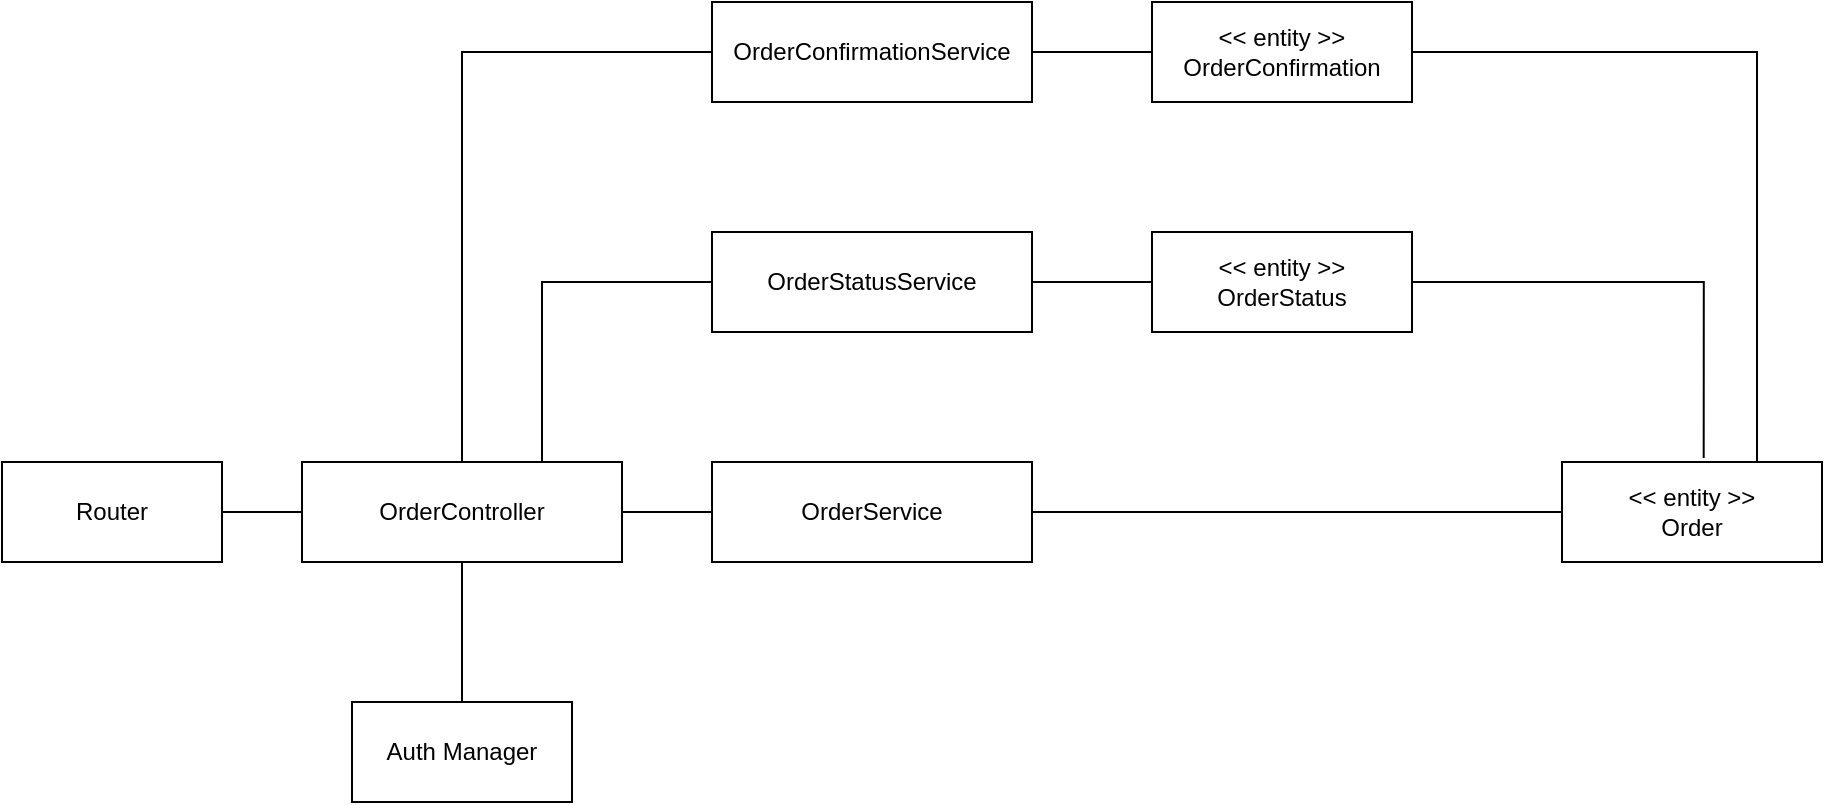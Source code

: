 <mxfile version="22.0.3" type="device" pages="3">
  <diagram name="Use Case" id="TEfxO8_WFks7vH1Z_05f">
    <mxGraphModel dx="1884" dy="2202" grid="1" gridSize="10" guides="1" tooltips="1" connect="1" arrows="1" fold="1" page="1" pageScale="1" pageWidth="850" pageHeight="1100" math="0" shadow="0">
      <root>
        <mxCell id="0" />
        <mxCell id="1" parent="0" />
        <mxCell id="fiiKQI696LGkyhBKNYqE-8" value="" style="edgeStyle=orthogonalEdgeStyle;rounded=0;orthogonalLoop=1;jettySize=auto;html=1;endArrow=none;endFill=0;startArrow=none;startFill=0;" parent="1" source="fiiKQI696LGkyhBKNYqE-1" target="fiiKQI696LGkyhBKNYqE-5" edge="1">
          <mxGeometry relative="1" as="geometry" />
        </mxCell>
        <mxCell id="fiiKQI696LGkyhBKNYqE-9" value="" style="edgeStyle=orthogonalEdgeStyle;rounded=0;orthogonalLoop=1;jettySize=auto;html=1;endArrow=none;endFill=0;" parent="1" source="fiiKQI696LGkyhBKNYqE-1" target="fiiKQI696LGkyhBKNYqE-3" edge="1">
          <mxGeometry relative="1" as="geometry" />
        </mxCell>
        <mxCell id="N1Z85GW_m6jJml6EbSMK-8" style="edgeStyle=orthogonalEdgeStyle;rounded=0;orthogonalLoop=1;jettySize=auto;html=1;entryX=0;entryY=0.5;entryDx=0;entryDy=0;exitX=0.75;exitY=0;exitDx=0;exitDy=0;endArrow=none;endFill=0;startArrow=none;startFill=0;" parent="1" source="fiiKQI696LGkyhBKNYqE-1" target="N1Z85GW_m6jJml6EbSMK-1" edge="1">
          <mxGeometry relative="1" as="geometry" />
        </mxCell>
        <mxCell id="N1Z85GW_m6jJml6EbSMK-9" style="edgeStyle=orthogonalEdgeStyle;rounded=0;orthogonalLoop=1;jettySize=auto;html=1;entryX=0;entryY=0.5;entryDx=0;entryDy=0;exitX=0.5;exitY=0;exitDx=0;exitDy=0;endArrow=none;endFill=0;startArrow=none;startFill=0;" parent="1" source="fiiKQI696LGkyhBKNYqE-1" target="N1Z85GW_m6jJml6EbSMK-6" edge="1">
          <mxGeometry relative="1" as="geometry" />
        </mxCell>
        <mxCell id="fiiKQI696LGkyhBKNYqE-1" value="OrderController" style="html=1;whiteSpace=wrap;" parent="1" vertex="1">
          <mxGeometry x="220" y="-20" width="160" height="50" as="geometry" />
        </mxCell>
        <mxCell id="fiiKQI696LGkyhBKNYqE-3" value="Auth Manager" style="html=1;whiteSpace=wrap;" parent="1" vertex="1">
          <mxGeometry x="245" y="100" width="110" height="50" as="geometry" />
        </mxCell>
        <mxCell id="fiiKQI696LGkyhBKNYqE-15" value="" style="edgeStyle=orthogonalEdgeStyle;rounded=0;orthogonalLoop=1;jettySize=auto;html=1;endArrow=none;endFill=0;startArrow=none;startFill=0;" parent="1" source="fiiKQI696LGkyhBKNYqE-5" target="fiiKQI696LGkyhBKNYqE-12" edge="1">
          <mxGeometry relative="1" as="geometry" />
        </mxCell>
        <mxCell id="fiiKQI696LGkyhBKNYqE-5" value="OrderService" style="html=1;whiteSpace=wrap;" parent="1" vertex="1">
          <mxGeometry x="425" y="-20" width="160" height="50" as="geometry" />
        </mxCell>
        <mxCell id="fiiKQI696LGkyhBKNYqE-12" value="&amp;lt;&amp;lt; entity &amp;gt;&amp;gt;&lt;br&gt;Order" style="html=1;whiteSpace=wrap;" parent="1" vertex="1">
          <mxGeometry x="850" y="-20" width="130" height="50" as="geometry" />
        </mxCell>
        <mxCell id="fiiKQI696LGkyhBKNYqE-35" style="edgeStyle=orthogonalEdgeStyle;rounded=0;orthogonalLoop=1;jettySize=auto;html=1;endArrow=none;endFill=0;startArrow=none;startFill=0;" parent="1" source="fiiKQI696LGkyhBKNYqE-33" target="fiiKQI696LGkyhBKNYqE-1" edge="1">
          <mxGeometry relative="1" as="geometry" />
        </mxCell>
        <mxCell id="fiiKQI696LGkyhBKNYqE-33" value="Router" style="html=1;whiteSpace=wrap;" parent="1" vertex="1">
          <mxGeometry x="70" y="-20" width="110" height="50" as="geometry" />
        </mxCell>
        <mxCell id="N1Z85GW_m6jJml6EbSMK-4" value="" style="edgeStyle=orthogonalEdgeStyle;rounded=0;orthogonalLoop=1;jettySize=auto;html=1;endArrow=none;endFill=0;startArrow=none;startFill=0;" parent="1" source="N1Z85GW_m6jJml6EbSMK-1" target="N1Z85GW_m6jJml6EbSMK-3" edge="1">
          <mxGeometry relative="1" as="geometry" />
        </mxCell>
        <mxCell id="N1Z85GW_m6jJml6EbSMK-1" value="OrderStatusService" style="html=1;whiteSpace=wrap;" parent="1" vertex="1">
          <mxGeometry x="425" y="-135" width="160" height="50" as="geometry" />
        </mxCell>
        <mxCell id="N1Z85GW_m6jJml6EbSMK-10" style="edgeStyle=orthogonalEdgeStyle;rounded=0;orthogonalLoop=1;jettySize=auto;html=1;entryX=0.545;entryY=-0.039;entryDx=0;entryDy=0;exitX=1;exitY=0.5;exitDx=0;exitDy=0;entryPerimeter=0;endArrow=none;endFill=0;startArrow=none;startFill=0;" parent="1" source="N1Z85GW_m6jJml6EbSMK-3" target="fiiKQI696LGkyhBKNYqE-12" edge="1">
          <mxGeometry relative="1" as="geometry" />
        </mxCell>
        <mxCell id="N1Z85GW_m6jJml6EbSMK-3" value="&amp;lt;&amp;lt; entity &amp;gt;&amp;gt;&lt;br&gt;OrderStatus" style="html=1;whiteSpace=wrap;" parent="1" vertex="1">
          <mxGeometry x="645" y="-135" width="130" height="50" as="geometry" />
        </mxCell>
        <mxCell id="N1Z85GW_m6jJml6EbSMK-11" style="edgeStyle=orthogonalEdgeStyle;rounded=0;orthogonalLoop=1;jettySize=auto;html=1;entryX=0.75;entryY=0;entryDx=0;entryDy=0;exitX=1;exitY=0.5;exitDx=0;exitDy=0;endArrow=none;endFill=0;startArrow=none;startFill=0;" parent="1" source="N1Z85GW_m6jJml6EbSMK-5" target="fiiKQI696LGkyhBKNYqE-12" edge="1">
          <mxGeometry relative="1" as="geometry" />
        </mxCell>
        <mxCell id="N1Z85GW_m6jJml6EbSMK-5" value="&amp;lt;&amp;lt; entity &amp;gt;&amp;gt;&lt;br&gt;OrderConfirmation" style="html=1;whiteSpace=wrap;" parent="1" vertex="1">
          <mxGeometry x="645" y="-250" width="130" height="50" as="geometry" />
        </mxCell>
        <mxCell id="N1Z85GW_m6jJml6EbSMK-7" style="edgeStyle=orthogonalEdgeStyle;rounded=0;orthogonalLoop=1;jettySize=auto;html=1;endArrow=none;endFill=0;startArrow=none;startFill=0;" parent="1" source="N1Z85GW_m6jJml6EbSMK-6" target="N1Z85GW_m6jJml6EbSMK-5" edge="1">
          <mxGeometry relative="1" as="geometry" />
        </mxCell>
        <mxCell id="N1Z85GW_m6jJml6EbSMK-6" value="OrderConfirmationService" style="html=1;whiteSpace=wrap;" parent="1" vertex="1">
          <mxGeometry x="425" y="-250" width="160" height="50" as="geometry" />
        </mxCell>
      </root>
    </mxGraphModel>
  </diagram>
  <diagram id="AtcV4aKFvXnSEoEWO6WB" name="Logical">
    <mxGraphModel dx="2590" dy="2615" grid="1" gridSize="10" guides="1" tooltips="1" connect="1" arrows="1" fold="1" page="1" pageScale="1" pageWidth="850" pageHeight="1100" math="0" shadow="0">
      <root>
        <mxCell id="0" />
        <mxCell id="1" parent="0" />
        <mxCell id="vGsgT0Gbf7s0fRSy6tzb-1" value="" style="edgeStyle=orthogonalEdgeStyle;rounded=0;orthogonalLoop=1;jettySize=auto;html=1;exitX=0.75;exitY=0;exitDx=0;exitDy=0;entryX=0;entryY=0.75;entryDx=0;entryDy=0;endArrow=none;endFill=0;" parent="1" source="vGsgT0Gbf7s0fRSy6tzb-5" target="vGsgT0Gbf7s0fRSy6tzb-8" edge="1">
          <mxGeometry relative="1" as="geometry" />
        </mxCell>
        <mxCell id="vGsgT0Gbf7s0fRSy6tzb-2" value="" style="edgeStyle=orthogonalEdgeStyle;rounded=0;orthogonalLoop=1;jettySize=auto;html=1;endArrow=none;endFill=0;" parent="1" source="vGsgT0Gbf7s0fRSy6tzb-5" target="vGsgT0Gbf7s0fRSy6tzb-6" edge="1">
          <mxGeometry relative="1" as="geometry" />
        </mxCell>
        <mxCell id="vGsgT0Gbf7s0fRSy6tzb-3" style="edgeStyle=orthogonalEdgeStyle;rounded=0;orthogonalLoop=1;jettySize=auto;html=1;entryX=0;entryY=0.75;entryDx=0;entryDy=0;exitX=0.5;exitY=0;exitDx=0;exitDy=0;endArrow=none;endFill=0;" parent="1" source="vGsgT0Gbf7s0fRSy6tzb-5" target="vGsgT0Gbf7s0fRSy6tzb-13" edge="1">
          <mxGeometry relative="1" as="geometry" />
        </mxCell>
        <mxCell id="vGsgT0Gbf7s0fRSy6tzb-4" style="edgeStyle=orthogonalEdgeStyle;rounded=0;orthogonalLoop=1;jettySize=auto;html=1;entryX=0;entryY=0.75;entryDx=0;entryDy=0;exitX=0.25;exitY=0;exitDx=0;exitDy=0;endArrow=none;endFill=0;" parent="1" source="vGsgT0Gbf7s0fRSy6tzb-5" target="vGsgT0Gbf7s0fRSy6tzb-19" edge="1">
          <mxGeometry relative="1" as="geometry" />
        </mxCell>
        <mxCell id="vGsgT0Gbf7s0fRSy6tzb-5" value="OrderController" style="html=1;whiteSpace=wrap;" parent="1" vertex="1">
          <mxGeometry x="143" y="85" width="160" height="50" as="geometry" />
        </mxCell>
        <mxCell id="vGsgT0Gbf7s0fRSy6tzb-21" style="edgeStyle=orthogonalEdgeStyle;rounded=0;orthogonalLoop=1;jettySize=auto;html=1;endArrow=none;endFill=0;" parent="1" source="vGsgT0Gbf7s0fRSy6tzb-6" target="vGsgT0Gbf7s0fRSy6tzb-20" edge="1">
          <mxGeometry relative="1" as="geometry" />
        </mxCell>
        <mxCell id="vGsgT0Gbf7s0fRSy6tzb-6" value="Auth Manager" style="html=1;whiteSpace=wrap;" parent="1" vertex="1">
          <mxGeometry x="168" y="175" width="110" height="50" as="geometry" />
        </mxCell>
        <mxCell id="vGsgT0Gbf7s0fRSy6tzb-7" value="" style="edgeStyle=orthogonalEdgeStyle;rounded=0;orthogonalLoop=1;jettySize=auto;html=1;endArrow=none;endFill=0;" parent="1" source="vGsgT0Gbf7s0fRSy6tzb-8" target="vGsgT0Gbf7s0fRSy6tzb-9" edge="1">
          <mxGeometry relative="1" as="geometry" />
        </mxCell>
        <mxCell id="vGsgT0Gbf7s0fRSy6tzb-26" style="edgeStyle=orthogonalEdgeStyle;rounded=0;orthogonalLoop=1;jettySize=auto;html=1;exitX=0;exitY=0.25;exitDx=0;exitDy=0;entryX=0.25;entryY=1;entryDx=0;entryDy=0;dashed=1;endArrow=block;endFill=0;" parent="1" source="vGsgT0Gbf7s0fRSy6tzb-8" target="vGsgT0Gbf7s0fRSy6tzb-22" edge="1">
          <mxGeometry relative="1" as="geometry" />
        </mxCell>
        <mxCell id="f30gwW_MKu_hwVnbn6P4-2" style="edgeStyle=orthogonalEdgeStyle;rounded=0;orthogonalLoop=1;jettySize=auto;html=1;entryX=0;entryY=0.5;entryDx=0;entryDy=0;endArrow=none;endFill=0;exitX=0.75;exitY=1;exitDx=0;exitDy=0;" parent="1" source="vGsgT0Gbf7s0fRSy6tzb-8" target="f30gwW_MKu_hwVnbn6P4-1" edge="1">
          <mxGeometry relative="1" as="geometry" />
        </mxCell>
        <mxCell id="f30gwW_MKu_hwVnbn6P4-8" style="edgeStyle=orthogonalEdgeStyle;rounded=0;orthogonalLoop=1;jettySize=auto;html=1;entryX=0;entryY=0.5;entryDx=0;entryDy=0;endArrow=none;endFill=0;exitX=0.25;exitY=1;exitDx=0;exitDy=0;" parent="1" source="vGsgT0Gbf7s0fRSy6tzb-8" target="f30gwW_MKu_hwVnbn6P4-7" edge="1">
          <mxGeometry relative="1" as="geometry" />
        </mxCell>
        <mxCell id="vGsgT0Gbf7s0fRSy6tzb-8" value="OrderService" style="html=1;whiteSpace=wrap;" parent="1" vertex="1">
          <mxGeometry x="490" y="-20" width="160" height="50" as="geometry" />
        </mxCell>
        <mxCell id="vGsgT0Gbf7s0fRSy6tzb-30" style="edgeStyle=orthogonalEdgeStyle;rounded=0;orthogonalLoop=1;jettySize=auto;html=1;exitX=0;exitY=0.25;exitDx=0;exitDy=0;entryX=0.25;entryY=1;entryDx=0;entryDy=0;dashed=1;endArrow=block;endFill=0;" parent="1" source="vGsgT0Gbf7s0fRSy6tzb-9" target="vGsgT0Gbf7s0fRSy6tzb-27" edge="1">
          <mxGeometry relative="1" as="geometry" />
        </mxCell>
        <mxCell id="vGsgT0Gbf7s0fRSy6tzb-9" value="&amp;lt;&amp;lt; entity &amp;gt;&amp;gt;&lt;br&gt;Order" style="html=1;whiteSpace=wrap;" parent="1" vertex="1">
          <mxGeometry x="900" y="-20" width="130" height="50" as="geometry" />
        </mxCell>
        <mxCell id="vGsgT0Gbf7s0fRSy6tzb-10" style="edgeStyle=orthogonalEdgeStyle;rounded=0;orthogonalLoop=1;jettySize=auto;html=1;endArrow=none;endFill=0;" parent="1" target="vGsgT0Gbf7s0fRSy6tzb-5" edge="1">
          <mxGeometry relative="1" as="geometry">
            <mxPoint x="95" y="110" as="sourcePoint" />
          </mxGeometry>
        </mxCell>
        <mxCell id="vGsgT0Gbf7s0fRSy6tzb-11" value="Router" style="html=1;whiteSpace=wrap;" parent="1" vertex="1">
          <mxGeometry x="5" y="85" width="110" height="50" as="geometry" />
        </mxCell>
        <mxCell id="vGsgT0Gbf7s0fRSy6tzb-12" value="" style="edgeStyle=orthogonalEdgeStyle;rounded=0;orthogonalLoop=1;jettySize=auto;html=1;endArrow=none;endFill=0;" parent="1" source="vGsgT0Gbf7s0fRSy6tzb-13" target="vGsgT0Gbf7s0fRSy6tzb-15" edge="1">
          <mxGeometry relative="1" as="geometry" />
        </mxCell>
        <mxCell id="vGsgT0Gbf7s0fRSy6tzb-24" style="edgeStyle=orthogonalEdgeStyle;rounded=0;orthogonalLoop=1;jettySize=auto;html=1;entryX=0.5;entryY=1;entryDx=0;entryDy=0;exitX=0;exitY=0.25;exitDx=0;exitDy=0;endArrow=block;endFill=0;dashed=1;" parent="1" source="vGsgT0Gbf7s0fRSy6tzb-13" target="vGsgT0Gbf7s0fRSy6tzb-22" edge="1">
          <mxGeometry relative="1" as="geometry" />
        </mxCell>
        <mxCell id="vGsgT0Gbf7s0fRSy6tzb-13" value="OrderStatusService" style="html=1;whiteSpace=wrap;" parent="1" vertex="1">
          <mxGeometry x="490" y="-110" width="160" height="50" as="geometry" />
        </mxCell>
        <mxCell id="vGsgT0Gbf7s0fRSy6tzb-14" style="edgeStyle=orthogonalEdgeStyle;rounded=0;orthogonalLoop=1;jettySize=auto;html=1;entryX=0.5;entryY=0;entryDx=0;entryDy=0;exitX=1;exitY=0.5;exitDx=0;exitDy=0;endArrow=none;endFill=0;" parent="1" source="vGsgT0Gbf7s0fRSy6tzb-15" target="vGsgT0Gbf7s0fRSy6tzb-9" edge="1">
          <mxGeometry relative="1" as="geometry" />
        </mxCell>
        <mxCell id="vGsgT0Gbf7s0fRSy6tzb-29" style="edgeStyle=orthogonalEdgeStyle;rounded=0;orthogonalLoop=1;jettySize=auto;html=1;exitX=0;exitY=0.25;exitDx=0;exitDy=0;entryX=0.5;entryY=1;entryDx=0;entryDy=0;dashed=1;endArrow=block;endFill=0;" parent="1" source="vGsgT0Gbf7s0fRSy6tzb-15" target="vGsgT0Gbf7s0fRSy6tzb-27" edge="1">
          <mxGeometry relative="1" as="geometry" />
        </mxCell>
        <mxCell id="vGsgT0Gbf7s0fRSy6tzb-15" value="&amp;lt;&amp;lt; entity &amp;gt;&amp;gt;&lt;br&gt;OrderStatus" style="html=1;whiteSpace=wrap;" parent="1" vertex="1">
          <mxGeometry x="810" y="-110" width="130" height="50" as="geometry" />
        </mxCell>
        <mxCell id="vGsgT0Gbf7s0fRSy6tzb-16" style="edgeStyle=orthogonalEdgeStyle;rounded=0;orthogonalLoop=1;jettySize=auto;html=1;entryX=0.75;entryY=0;entryDx=0;entryDy=0;exitX=1;exitY=0.5;exitDx=0;exitDy=0;endArrow=none;endFill=0;" parent="1" source="vGsgT0Gbf7s0fRSy6tzb-17" target="vGsgT0Gbf7s0fRSy6tzb-9" edge="1">
          <mxGeometry relative="1" as="geometry" />
        </mxCell>
        <mxCell id="vGsgT0Gbf7s0fRSy6tzb-28" style="edgeStyle=orthogonalEdgeStyle;rounded=0;orthogonalLoop=1;jettySize=auto;html=1;exitX=0;exitY=0.25;exitDx=0;exitDy=0;entryX=0.75;entryY=1;entryDx=0;entryDy=0;endArrow=block;endFill=0;dashed=1;" parent="1" source="vGsgT0Gbf7s0fRSy6tzb-17" target="vGsgT0Gbf7s0fRSy6tzb-27" edge="1">
          <mxGeometry relative="1" as="geometry" />
        </mxCell>
        <mxCell id="vGsgT0Gbf7s0fRSy6tzb-17" value="&amp;lt;&amp;lt; entity &amp;gt;&amp;gt;&lt;br&gt;OrderConfirmation" style="html=1;whiteSpace=wrap;" parent="1" vertex="1">
          <mxGeometry x="810" y="-200" width="130" height="50" as="geometry" />
        </mxCell>
        <mxCell id="vGsgT0Gbf7s0fRSy6tzb-18" style="edgeStyle=orthogonalEdgeStyle;rounded=0;orthogonalLoop=1;jettySize=auto;html=1;endArrow=none;endFill=0;" parent="1" source="vGsgT0Gbf7s0fRSy6tzb-19" target="vGsgT0Gbf7s0fRSy6tzb-17" edge="1">
          <mxGeometry relative="1" as="geometry" />
        </mxCell>
        <mxCell id="vGsgT0Gbf7s0fRSy6tzb-25" style="edgeStyle=orthogonalEdgeStyle;rounded=0;orthogonalLoop=1;jettySize=auto;html=1;exitX=0;exitY=0.25;exitDx=0;exitDy=0;entryX=1;entryY=0.5;entryDx=0;entryDy=0;endArrow=none;endFill=0;strokeColor=none;" parent="1" source="vGsgT0Gbf7s0fRSy6tzb-19" target="vGsgT0Gbf7s0fRSy6tzb-22" edge="1">
          <mxGeometry relative="1" as="geometry" />
        </mxCell>
        <mxCell id="vGsgT0Gbf7s0fRSy6tzb-19" value="OrderConfirmationService" style="html=1;whiteSpace=wrap;" parent="1" vertex="1">
          <mxGeometry x="469" y="-200" width="160" height="50" as="geometry" />
        </mxCell>
        <mxCell id="vGsgT0Gbf7s0fRSy6tzb-20" value="KeycloakClient" style="html=1;whiteSpace=wrap;" parent="1" vertex="1">
          <mxGeometry x="168" y="255" width="110" height="50" as="geometry" />
        </mxCell>
        <mxCell id="vGsgT0Gbf7s0fRSy6tzb-31" style="edgeStyle=orthogonalEdgeStyle;rounded=0;orthogonalLoop=1;jettySize=auto;html=1;entryX=0;entryY=0.25;entryDx=0;entryDy=0;exitX=1;exitY=0.25;exitDx=0;exitDy=0;endArrow=none;endFill=0;" parent="1" source="vGsgT0Gbf7s0fRSy6tzb-22" target="vGsgT0Gbf7s0fRSy6tzb-27" edge="1">
          <mxGeometry relative="1" as="geometry" />
        </mxCell>
        <mxCell id="f30gwW_MKu_hwVnbn6P4-5" style="edgeStyle=orthogonalEdgeStyle;rounded=0;orthogonalLoop=1;jettySize=auto;html=1;endArrow=none;endFill=0;" parent="1" source="vGsgT0Gbf7s0fRSy6tzb-22" target="f30gwW_MKu_hwVnbn6P4-3" edge="1">
          <mxGeometry relative="1" as="geometry" />
        </mxCell>
        <mxCell id="vGsgT0Gbf7s0fRSy6tzb-22" value="&amp;lt;&amp;lt; abstract &amp;gt;&amp;gt;&lt;br&gt;BaseService" style="html=1;whiteSpace=wrap;" parent="1" vertex="1">
          <mxGeometry x="306" y="-320" width="160" height="50" as="geometry" />
        </mxCell>
        <mxCell id="vGsgT0Gbf7s0fRSy6tzb-27" value="&amp;lt;&amp;lt; abstract &amp;gt;&amp;gt;&lt;br&gt;BaseEntity" style="html=1;whiteSpace=wrap;" parent="1" vertex="1">
          <mxGeometry x="647" y="-320" width="130" height="50" as="geometry" />
        </mxCell>
        <mxCell id="f30gwW_MKu_hwVnbn6P4-1" value="OrderDTO" style="html=1;whiteSpace=wrap;" parent="1" vertex="1">
          <mxGeometry x="647" y="100" width="130" height="50" as="geometry" />
        </mxCell>
        <mxCell id="f30gwW_MKu_hwVnbn6P4-6" style="edgeStyle=orthogonalEdgeStyle;rounded=0;orthogonalLoop=1;jettySize=auto;html=1;endArrow=none;endFill=0;" parent="1" source="f30gwW_MKu_hwVnbn6P4-3" target="f30gwW_MKu_hwVnbn6P4-4" edge="1">
          <mxGeometry relative="1" as="geometry" />
        </mxCell>
        <mxCell id="f30gwW_MKu_hwVnbn6P4-3" value="SessionManager" style="html=1;whiteSpace=wrap;" parent="1" vertex="1">
          <mxGeometry x="306" y="-420" width="160" height="50" as="geometry" />
        </mxCell>
        <mxCell id="f30gwW_MKu_hwVnbn6P4-4" value="Session" style="html=1;whiteSpace=wrap;" parent="1" vertex="1">
          <mxGeometry x="306" y="-510" width="160" height="50" as="geometry" />
        </mxCell>
        <mxCell id="f30gwW_MKu_hwVnbn6P4-7" value="OrderStatusUpdateDTO" style="html=1;whiteSpace=wrap;" parent="1" vertex="1">
          <mxGeometry x="647" y="170" width="130" height="50" as="geometry" />
        </mxCell>
        <mxCell id="4GThtcXBPosNBPm2upzD-1" style="edgeStyle=orthogonalEdgeStyle;rounded=0;orthogonalLoop=1;jettySize=auto;html=1;entryX=0.75;entryY=1;entryDx=0;entryDy=0;exitX=0;exitY=0.25;exitDx=0;exitDy=0;endArrow=block;endFill=0;dashed=1;" edge="1" parent="1" source="vGsgT0Gbf7s0fRSy6tzb-19" target="vGsgT0Gbf7s0fRSy6tzb-22">
          <mxGeometry relative="1" as="geometry">
            <mxPoint x="490" y="-87" as="sourcePoint" />
            <mxPoint x="450" y="-285" as="targetPoint" />
          </mxGeometry>
        </mxCell>
      </root>
    </mxGraphModel>
  </diagram>
  <diagram id="VAT3mY56ua2n9i9pOg9V" name="Implementation">
    <mxGraphModel dx="4660" dy="2831" grid="1" gridSize="10" guides="1" tooltips="1" connect="1" arrows="1" fold="1" page="1" pageScale="1" pageWidth="850" pageHeight="1100" math="0" shadow="0">
      <root>
        <mxCell id="0" />
        <mxCell id="1" parent="0" />
        <mxCell id="XG4IslfV-Pxhvq0_3yna-9" value="&lt;span style=&quot;font-weight: normal;&quot;&gt;&amp;lt;&amp;lt; entity &amp;gt;&amp;gt;&lt;/span&gt;&lt;br&gt;BaseEntity&lt;br&gt;&lt;span style=&quot;font-weight: normal;&quot;&gt;{abstract}&lt;/span&gt;" style="swimlane;fontStyle=1;align=center;verticalAlign=top;childLayout=stackLayout;horizontal=1;startSize=60;horizontalStack=0;resizeParent=1;resizeParentMax=0;resizeLast=0;collapsible=1;marginBottom=0;whiteSpace=wrap;html=1;" parent="1" vertex="1">
          <mxGeometry x="1250" y="-668" width="220" height="94" as="geometry" />
        </mxCell>
        <mxCell id="XG4IslfV-Pxhvq0_3yna-11" value="" style="line;strokeWidth=1;fillColor=none;align=left;verticalAlign=middle;spacingTop=-1;spacingLeft=3;spacingRight=3;rotatable=0;labelPosition=right;points=[];portConstraint=eastwest;strokeColor=inherit;" parent="XG4IslfV-Pxhvq0_3yna-9" vertex="1">
          <mxGeometry y="60" width="220" height="8" as="geometry" />
        </mxCell>
        <mxCell id="XG4IslfV-Pxhvq0_3yna-12" value="- __tablename__(): str" style="text;strokeColor=none;fillColor=none;align=left;verticalAlign=top;spacingLeft=4;spacingRight=4;overflow=hidden;rotatable=0;points=[[0,0.5],[1,0.5]];portConstraint=eastwest;whiteSpace=wrap;html=1;" parent="XG4IslfV-Pxhvq0_3yna-9" vertex="1">
          <mxGeometry y="68" width="220" height="26" as="geometry" />
        </mxCell>
        <mxCell id="XG4IslfV-Pxhvq0_3yna-25" style="edgeStyle=orthogonalEdgeStyle;rounded=0;orthogonalLoop=1;jettySize=auto;html=1;endArrow=block;endFill=0;" parent="1" source="XG4IslfV-Pxhvq0_3yna-26" target="XG4IslfV-Pxhvq0_3yna-9" edge="1">
          <mxGeometry relative="1" as="geometry">
            <mxPoint x="1360" y="-669" as="sourcePoint" />
          </mxGeometry>
        </mxCell>
        <mxCell id="XG4IslfV-Pxhvq0_3yna-26" value="&lt;span style=&quot;font-weight: normal;&quot;&gt;&amp;lt;&amp;lt; entity &amp;gt;&amp;gt;&lt;/span&gt;&lt;br&gt;TimeStamped&lt;br&gt;&lt;span style=&quot;font-weight: normal;&quot;&gt;{abstract}&lt;/span&gt;" style="swimlane;fontStyle=1;align=center;verticalAlign=top;childLayout=stackLayout;horizontal=1;startSize=60;horizontalStack=0;resizeParent=1;resizeParentMax=0;resizeLast=0;collapsible=1;marginBottom=0;whiteSpace=wrap;html=1;" parent="1" vertex="1">
          <mxGeometry x="1250" y="-518" width="220" height="120" as="geometry" />
        </mxCell>
        <mxCell id="XG4IslfV-Pxhvq0_3yna-28" value="- createdAt: timestamp" style="text;strokeColor=none;fillColor=none;align=left;verticalAlign=top;spacingLeft=4;spacingRight=4;overflow=hidden;rotatable=0;points=[[0,0.5],[1,0.5]];portConstraint=eastwest;whiteSpace=wrap;html=1;" parent="XG4IslfV-Pxhvq0_3yna-26" vertex="1">
          <mxGeometry y="60" width="220" height="26" as="geometry" />
        </mxCell>
        <mxCell id="XG4IslfV-Pxhvq0_3yna-29" value="- updatedAt: timestamp" style="text;strokeColor=none;fillColor=none;align=left;verticalAlign=top;spacingLeft=4;spacingRight=4;overflow=hidden;rotatable=0;points=[[0,0.5],[1,0.5]];portConstraint=eastwest;whiteSpace=wrap;html=1;" parent="XG4IslfV-Pxhvq0_3yna-26" vertex="1">
          <mxGeometry y="86" width="220" height="26" as="geometry" />
        </mxCell>
        <mxCell id="XG4IslfV-Pxhvq0_3yna-30" value="" style="line;strokeWidth=1;fillColor=none;align=left;verticalAlign=middle;spacingTop=-1;spacingLeft=3;spacingRight=3;rotatable=0;labelPosition=right;points=[];portConstraint=eastwest;strokeColor=inherit;" parent="XG4IslfV-Pxhvq0_3yna-26" vertex="1">
          <mxGeometry y="112" width="220" height="8" as="geometry" />
        </mxCell>
        <mxCell id="XG4IslfV-Pxhvq0_3yna-37" style="edgeStyle=orthogonalEdgeStyle;rounded=0;orthogonalLoop=1;jettySize=auto;html=1;endArrow=block;endFill=0;" parent="1" source="XG4IslfV-Pxhvq0_3yna-32" target="XG4IslfV-Pxhvq0_3yna-26" edge="1">
          <mxGeometry relative="1" as="geometry" />
        </mxCell>
        <mxCell id="XG4IslfV-Pxhvq0_3yna-32" value="&lt;span style=&quot;font-weight: normal;&quot;&gt;&amp;lt;&amp;lt; entity &amp;gt;&amp;gt;&lt;/span&gt;&lt;br&gt;TimeStampedWithId&lt;br&gt;&lt;span style=&quot;font-weight: normal;&quot;&gt;{abstract}&lt;/span&gt;" style="swimlane;fontStyle=1;align=center;verticalAlign=top;childLayout=stackLayout;horizontal=1;startSize=60;horizontalStack=0;resizeParent=1;resizeParentMax=0;resizeLast=0;collapsible=1;marginBottom=0;whiteSpace=wrap;html=1;" parent="1" vertex="1">
          <mxGeometry x="1250" y="-358" width="220" height="94" as="geometry" />
        </mxCell>
        <mxCell id="XG4IslfV-Pxhvq0_3yna-33" value="- id: uuid" style="text;strokeColor=none;fillColor=none;align=left;verticalAlign=top;spacingLeft=4;spacingRight=4;overflow=hidden;rotatable=0;points=[[0,0.5],[1,0.5]];portConstraint=eastwest;whiteSpace=wrap;html=1;" parent="XG4IslfV-Pxhvq0_3yna-32" vertex="1">
          <mxGeometry y="60" width="220" height="26" as="geometry" />
        </mxCell>
        <mxCell id="XG4IslfV-Pxhvq0_3yna-35" value="" style="line;strokeWidth=1;fillColor=none;align=left;verticalAlign=middle;spacingTop=-1;spacingLeft=3;spacingRight=3;rotatable=0;labelPosition=right;points=[];portConstraint=eastwest;strokeColor=inherit;" parent="XG4IslfV-Pxhvq0_3yna-32" vertex="1">
          <mxGeometry y="86" width="220" height="8" as="geometry" />
        </mxCell>
        <mxCell id="XG4IslfV-Pxhvq0_3yna-50" style="edgeStyle=orthogonalEdgeStyle;rounded=0;orthogonalLoop=1;jettySize=auto;html=1;endArrow=block;endFill=0;dashed=1;entryX=0.268;entryY=0.967;entryDx=0;entryDy=0;exitX=1;exitY=0.25;exitDx=0;exitDy=0;entryPerimeter=0;" parent="1" source="XG4IslfV-Pxhvq0_3yna-46" target="XG4IslfV-Pxhvq0_3yna-35" edge="1">
          <mxGeometry relative="1" as="geometry" />
        </mxCell>
        <mxCell id="XG4IslfV-Pxhvq0_3yna-54" style="edgeStyle=orthogonalEdgeStyle;rounded=0;orthogonalLoop=1;jettySize=auto;html=1;endArrow=none;endFill=0;entryX=0.25;entryY=0;entryDx=0;entryDy=0;" parent="1" source="XG4IslfV-Pxhvq0_3yna-47" target="XG4IslfV-Pxhvq0_3yna-51" edge="1">
          <mxGeometry relative="1" as="geometry" />
        </mxCell>
        <mxCell id="XG4IslfV-Pxhvq0_3yna-66" value="" style="edgeStyle=orthogonalEdgeStyle;rounded=0;orthogonalLoop=1;jettySize=auto;html=1;endArrow=none;endFill=0;" parent="1" source="XG4IslfV-Pxhvq0_3yna-46" target="XG4IslfV-Pxhvq0_3yna-62" edge="1">
          <mxGeometry relative="1" as="geometry" />
        </mxCell>
        <mxCell id="XG4IslfV-Pxhvq0_3yna-46" value="&lt;span style=&quot;font-weight: normal;&quot;&gt;&amp;lt;&amp;lt; entity &amp;gt;&amp;gt;&lt;br&gt;&lt;/span&gt;Order" style="swimlane;fontStyle=1;align=center;verticalAlign=top;childLayout=stackLayout;horizontal=1;startSize=44;horizontalStack=0;resizeParent=1;resizeParentMax=0;resizeLast=0;collapsible=1;marginBottom=0;whiteSpace=wrap;html=1;" parent="1" vertex="1">
          <mxGeometry x="940" y="-232" width="220" height="182" as="geometry" />
        </mxCell>
        <mxCell id="XG4IslfV-Pxhvq0_3yna-78" value="- user_customer: uuid" style="text;strokeColor=none;fillColor=none;align=left;verticalAlign=top;spacingLeft=4;spacingRight=4;overflow=hidden;rotatable=0;points=[[0,0.5],[1,0.5]];portConstraint=eastwest;whiteSpace=wrap;html=1;" parent="XG4IslfV-Pxhvq0_3yna-46" vertex="1">
          <mxGeometry y="44" width="220" height="26" as="geometry" />
        </mxCell>
        <mxCell id="XG4IslfV-Pxhvq0_3yna-61" value="- order_type: OrderType" style="text;strokeColor=none;fillColor=none;align=left;verticalAlign=top;spacingLeft=4;spacingRight=4;overflow=hidden;rotatable=0;points=[[0,0.5],[1,0.5]];portConstraint=eastwest;whiteSpace=wrap;html=1;" parent="XG4IslfV-Pxhvq0_3yna-46" vertex="1">
          <mxGeometry y="70" width="220" height="26" as="geometry" />
        </mxCell>
        <mxCell id="XG4IslfV-Pxhvq0_3yna-47" value="- status: OrderStatusEnum" style="text;strokeColor=none;fillColor=none;align=left;verticalAlign=top;spacingLeft=4;spacingRight=4;overflow=hidden;rotatable=0;points=[[0,0.5],[1,0.5]];portConstraint=eastwest;whiteSpace=wrap;html=1;" parent="XG4IslfV-Pxhvq0_3yna-46" vertex="1">
          <mxGeometry y="96" width="220" height="26" as="geometry" />
        </mxCell>
        <mxCell id="XG4IslfV-Pxhvq0_3yna-80" value="- parent_order: Order" style="text;strokeColor=none;fillColor=none;align=left;verticalAlign=top;spacingLeft=4;spacingRight=4;overflow=hidden;rotatable=0;points=[[0,0.5],[1,0.5]];portConstraint=eastwest;whiteSpace=wrap;html=1;" parent="XG4IslfV-Pxhvq0_3yna-46" vertex="1">
          <mxGeometry y="122" width="220" height="26" as="geometry" />
        </mxCell>
        <mxCell id="XG4IslfV-Pxhvq0_3yna-79" value="- user_implementer: uuid" style="text;strokeColor=none;fillColor=none;align=left;verticalAlign=top;spacingLeft=4;spacingRight=4;overflow=hidden;rotatable=0;points=[[0,0.5],[1,0.5]];portConstraint=eastwest;whiteSpace=wrap;html=1;" parent="XG4IslfV-Pxhvq0_3yna-46" vertex="1">
          <mxGeometry y="148" width="220" height="26" as="geometry" />
        </mxCell>
        <mxCell id="XG4IslfV-Pxhvq0_3yna-48" value="" style="line;strokeWidth=1;fillColor=none;align=left;verticalAlign=middle;spacingTop=-1;spacingLeft=3;spacingRight=3;rotatable=0;labelPosition=right;points=[];portConstraint=eastwest;strokeColor=inherit;" parent="XG4IslfV-Pxhvq0_3yna-46" vertex="1">
          <mxGeometry y="174" width="220" height="8" as="geometry" />
        </mxCell>
        <mxCell id="XG4IslfV-Pxhvq0_3yna-51" value="&lt;span style=&quot;font-weight: normal;&quot;&gt;&amp;lt;&amp;lt; enumeration &amp;gt;&amp;gt;&lt;br&gt;&lt;/span&gt;OrderStatusEnum" style="swimlane;fontStyle=1;align=center;verticalAlign=top;childLayout=stackLayout;horizontal=1;startSize=44;horizontalStack=0;resizeParent=1;resizeParentMax=0;resizeLast=0;collapsible=1;marginBottom=0;whiteSpace=wrap;html=1;" parent="1" vertex="1">
          <mxGeometry x="810" y="472" width="220" height="234" as="geometry" />
        </mxCell>
        <mxCell id="XG4IslfV-Pxhvq0_3yna-52" value="NEW" style="text;strokeColor=none;fillColor=none;align=left;verticalAlign=top;spacingLeft=4;spacingRight=4;overflow=hidden;rotatable=0;points=[[0,0.5],[1,0.5]];portConstraint=eastwest;whiteSpace=wrap;html=1;" parent="XG4IslfV-Pxhvq0_3yna-51" vertex="1">
          <mxGeometry y="44" width="220" height="26" as="geometry" />
        </mxCell>
        <mxCell id="XG4IslfV-Pxhvq0_3yna-55" value="READY" style="text;strokeColor=none;fillColor=none;align=left;verticalAlign=top;spacingLeft=4;spacingRight=4;overflow=hidden;rotatable=0;points=[[0,0.5],[1,0.5]];portConstraint=eastwest;whiteSpace=wrap;html=1;" parent="XG4IslfV-Pxhvq0_3yna-51" vertex="1">
          <mxGeometry y="70" width="220" height="26" as="geometry" />
        </mxCell>
        <mxCell id="XG4IslfV-Pxhvq0_3yna-60" value="REMOVED" style="text;strokeColor=none;fillColor=none;align=left;verticalAlign=top;spacingLeft=4;spacingRight=4;overflow=hidden;rotatable=0;points=[[0,0.5],[1,0.5]];portConstraint=eastwest;whiteSpace=wrap;html=1;" parent="XG4IslfV-Pxhvq0_3yna-51" vertex="1">
          <mxGeometry y="96" width="220" height="26" as="geometry" />
        </mxCell>
        <mxCell id="XG4IslfV-Pxhvq0_3yna-59" value="TO_REMOVE" style="text;strokeColor=none;fillColor=none;align=left;verticalAlign=top;spacingLeft=4;spacingRight=4;overflow=hidden;rotatable=0;points=[[0,0.5],[1,0.5]];portConstraint=eastwest;whiteSpace=wrap;html=1;" parent="XG4IslfV-Pxhvq0_3yna-51" vertex="1">
          <mxGeometry y="122" width="220" height="26" as="geometry" />
        </mxCell>
        <mxCell id="XG4IslfV-Pxhvq0_3yna-58" value="ACCEPTED" style="text;strokeColor=none;fillColor=none;align=left;verticalAlign=top;spacingLeft=4;spacingRight=4;overflow=hidden;rotatable=0;points=[[0,0.5],[1,0.5]];portConstraint=eastwest;whiteSpace=wrap;html=1;" parent="XG4IslfV-Pxhvq0_3yna-51" vertex="1">
          <mxGeometry y="148" width="220" height="26" as="geometry" />
        </mxCell>
        <mxCell id="XG4IslfV-Pxhvq0_3yna-57" value="DONE" style="text;strokeColor=none;fillColor=none;align=left;verticalAlign=top;spacingLeft=4;spacingRight=4;overflow=hidden;rotatable=0;points=[[0,0.5],[1,0.5]];portConstraint=eastwest;whiteSpace=wrap;html=1;" parent="XG4IslfV-Pxhvq0_3yna-51" vertex="1">
          <mxGeometry y="174" width="220" height="26" as="geometry" />
        </mxCell>
        <mxCell id="XG4IslfV-Pxhvq0_3yna-56" value="IN_PROGRESS" style="text;strokeColor=none;fillColor=none;align=left;verticalAlign=top;spacingLeft=4;spacingRight=4;overflow=hidden;rotatable=0;points=[[0,0.5],[1,0.5]];portConstraint=eastwest;whiteSpace=wrap;html=1;" parent="XG4IslfV-Pxhvq0_3yna-51" vertex="1">
          <mxGeometry y="200" width="220" height="26" as="geometry" />
        </mxCell>
        <mxCell id="XG4IslfV-Pxhvq0_3yna-53" value="" style="line;strokeWidth=1;fillColor=none;align=left;verticalAlign=middle;spacingTop=-1;spacingLeft=3;spacingRight=3;rotatable=0;labelPosition=right;points=[];portConstraint=eastwest;strokeColor=inherit;" parent="XG4IslfV-Pxhvq0_3yna-51" vertex="1">
          <mxGeometry y="226" width="220" height="8" as="geometry" />
        </mxCell>
        <mxCell id="XG4IslfV-Pxhvq0_3yna-62" value="&lt;span style=&quot;font-weight: normal;&quot;&gt;&amp;lt;&amp;lt; entity &amp;gt;&amp;gt;&lt;br&gt;&lt;/span&gt;OrderType" style="swimlane;fontStyle=1;align=center;verticalAlign=top;childLayout=stackLayout;horizontal=1;startSize=44;horizontalStack=0;resizeParent=1;resizeParentMax=0;resizeLast=0;collapsible=1;marginBottom=0;whiteSpace=wrap;html=1;" parent="1" vertex="1">
          <mxGeometry x="940" y="-412" width="220" height="130" as="geometry" />
        </mxCell>
        <mxCell id="XG4IslfV-Pxhvq0_3yna-65" value="- order_type: OrderType" style="text;strokeColor=none;fillColor=none;align=left;verticalAlign=top;spacingLeft=4;spacingRight=4;overflow=hidden;rotatable=0;points=[[0,0.5],[1,0.5]];portConstraint=eastwest;whiteSpace=wrap;html=1;" parent="XG4IslfV-Pxhvq0_3yna-62" vertex="1">
          <mxGeometry y="44" width="220" height="26" as="geometry" />
        </mxCell>
        <mxCell id="XG4IslfV-Pxhvq0_3yna-63" value="- name: string" style="text;strokeColor=none;fillColor=none;align=left;verticalAlign=top;spacingLeft=4;spacingRight=4;overflow=hidden;rotatable=0;points=[[0,0.5],[1,0.5]];portConstraint=eastwest;whiteSpace=wrap;html=1;" parent="XG4IslfV-Pxhvq0_3yna-62" vertex="1">
          <mxGeometry y="70" width="220" height="26" as="geometry" />
        </mxCell>
        <mxCell id="XG4IslfV-Pxhvq0_3yna-76" value="- dep_type: OrderDepType" style="text;strokeColor=none;fillColor=none;align=left;verticalAlign=top;spacingLeft=4;spacingRight=4;overflow=hidden;rotatable=0;points=[[0,0.5],[1,0.5]];portConstraint=eastwest;whiteSpace=wrap;html=1;" parent="XG4IslfV-Pxhvq0_3yna-62" vertex="1">
          <mxGeometry y="96" width="220" height="26" as="geometry" />
        </mxCell>
        <mxCell id="XG4IslfV-Pxhvq0_3yna-64" value="" style="line;strokeWidth=1;fillColor=none;align=left;verticalAlign=middle;spacingTop=-1;spacingLeft=3;spacingRight=3;rotatable=0;labelPosition=right;points=[];portConstraint=eastwest;strokeColor=inherit;" parent="XG4IslfV-Pxhvq0_3yna-62" vertex="1">
          <mxGeometry y="122" width="220" height="8" as="geometry" />
        </mxCell>
        <mxCell id="XG4IslfV-Pxhvq0_3yna-67" value="&lt;span style=&quot;font-weight: normal;&quot;&gt;&amp;lt;&amp;lt; enumeration &amp;gt;&amp;gt;&lt;br&gt;&lt;/span&gt;OrderDepType" style="swimlane;fontStyle=1;align=center;verticalAlign=top;childLayout=stackLayout;horizontal=1;startSize=44;horizontalStack=0;resizeParent=1;resizeParentMax=0;resizeLast=0;collapsible=1;marginBottom=0;whiteSpace=wrap;html=1;" parent="1" vertex="1">
          <mxGeometry x="940" y="-610" width="220" height="156" as="geometry" />
        </mxCell>
        <mxCell id="XG4IslfV-Pxhvq0_3yna-68" value="MAIN" style="text;strokeColor=none;fillColor=none;align=left;verticalAlign=top;spacingLeft=4;spacingRight=4;overflow=hidden;rotatable=0;points=[[0,0.5],[1,0.5]];portConstraint=eastwest;whiteSpace=wrap;html=1;" parent="XG4IslfV-Pxhvq0_3yna-67" vertex="1">
          <mxGeometry y="44" width="220" height="26" as="geometry" />
        </mxCell>
        <mxCell id="XG4IslfV-Pxhvq0_3yna-69" value="OPTIONAL" style="text;strokeColor=none;fillColor=none;align=left;verticalAlign=top;spacingLeft=4;spacingRight=4;overflow=hidden;rotatable=0;points=[[0,0.5],[1,0.5]];portConstraint=eastwest;whiteSpace=wrap;html=1;" parent="XG4IslfV-Pxhvq0_3yna-67" vertex="1">
          <mxGeometry y="70" width="220" height="26" as="geometry" />
        </mxCell>
        <mxCell id="XG4IslfV-Pxhvq0_3yna-70" value="DEFECT" style="text;strokeColor=none;fillColor=none;align=left;verticalAlign=top;spacingLeft=4;spacingRight=4;overflow=hidden;rotatable=0;points=[[0,0.5],[1,0.5]];portConstraint=eastwest;whiteSpace=wrap;html=1;" parent="XG4IslfV-Pxhvq0_3yna-67" vertex="1">
          <mxGeometry y="96" width="220" height="26" as="geometry" />
        </mxCell>
        <mxCell id="XG4IslfV-Pxhvq0_3yna-71" value="DEPEND" style="text;strokeColor=none;fillColor=none;align=left;verticalAlign=top;spacingLeft=4;spacingRight=4;overflow=hidden;rotatable=0;points=[[0,0.5],[1,0.5]];portConstraint=eastwest;whiteSpace=wrap;html=1;" parent="XG4IslfV-Pxhvq0_3yna-67" vertex="1">
          <mxGeometry y="122" width="220" height="26" as="geometry" />
        </mxCell>
        <mxCell id="XG4IslfV-Pxhvq0_3yna-75" value="" style="line;strokeWidth=1;fillColor=none;align=left;verticalAlign=middle;spacingTop=-1;spacingLeft=3;spacingRight=3;rotatable=0;labelPosition=right;points=[];portConstraint=eastwest;strokeColor=inherit;" parent="XG4IslfV-Pxhvq0_3yna-67" vertex="1">
          <mxGeometry y="148" width="220" height="8" as="geometry" />
        </mxCell>
        <mxCell id="XG4IslfV-Pxhvq0_3yna-77" style="edgeStyle=orthogonalEdgeStyle;rounded=0;orthogonalLoop=1;jettySize=auto;html=1;endArrow=none;endFill=0;" parent="1" source="XG4IslfV-Pxhvq0_3yna-62" target="XG4IslfV-Pxhvq0_3yna-67" edge="1">
          <mxGeometry relative="1" as="geometry" />
        </mxCell>
        <mxCell id="v8E98mAkS4Zb0eujBMSa-5" style="edgeStyle=orthogonalEdgeStyle;rounded=0;orthogonalLoop=1;jettySize=auto;html=1;endArrow=none;endFill=0;exitX=0.75;exitY=0;exitDx=0;exitDy=0;entryX=1;entryY=0.5;entryDx=0;entryDy=0;" parent="1" source="XG4IslfV-Pxhvq0_3yna-81" target="XG4IslfV-Pxhvq0_3yna-79" edge="1">
          <mxGeometry relative="1" as="geometry" />
        </mxCell>
        <mxCell id="XG4IslfV-Pxhvq0_3yna-81" value="&lt;span style=&quot;font-weight: normal;&quot;&gt;&amp;lt;&amp;lt; entity &amp;gt;&amp;gt;&lt;br&gt;&lt;/span&gt;OrderStatus" style="swimlane;fontStyle=1;align=center;verticalAlign=top;childLayout=stackLayout;horizontal=1;startSize=44;horizontalStack=0;resizeParent=1;resizeParentMax=0;resizeLast=0;collapsible=1;marginBottom=0;whiteSpace=wrap;html=1;" parent="1" vertex="1">
          <mxGeometry x="1070" y="159" width="220" height="156" as="geometry" />
        </mxCell>
        <mxCell id="XG4IslfV-Pxhvq0_3yna-82" value="- order: Order" style="text;strokeColor=none;fillColor=none;align=left;verticalAlign=top;spacingLeft=4;spacingRight=4;overflow=hidden;rotatable=0;points=[[0,0.5],[1,0.5]];portConstraint=eastwest;whiteSpace=wrap;html=1;" parent="XG4IslfV-Pxhvq0_3yna-81" vertex="1">
          <mxGeometry y="44" width="220" height="26" as="geometry" />
        </mxCell>
        <mxCell id="XG4IslfV-Pxhvq0_3yna-85" value="- user: uuid" style="text;strokeColor=none;fillColor=none;align=left;verticalAlign=top;spacingLeft=4;spacingRight=4;overflow=hidden;rotatable=0;points=[[0,0.5],[1,0.5]];portConstraint=eastwest;whiteSpace=wrap;html=1;" parent="XG4IslfV-Pxhvq0_3yna-81" vertex="1">
          <mxGeometry y="70" width="220" height="26" as="geometry" />
        </mxCell>
        <mxCell id="v8E98mAkS4Zb0eujBMSa-1" value="- old_status: OrderStatusEnum" style="text;strokeColor=none;fillColor=none;align=left;verticalAlign=top;spacingLeft=4;spacingRight=4;overflow=hidden;rotatable=0;points=[[0,0.5],[1,0.5]];portConstraint=eastwest;whiteSpace=wrap;html=1;" parent="XG4IslfV-Pxhvq0_3yna-81" vertex="1">
          <mxGeometry y="96" width="220" height="26" as="geometry" />
        </mxCell>
        <mxCell id="v8E98mAkS4Zb0eujBMSa-2" value="- new_status: OrderStatusEnum" style="text;strokeColor=none;fillColor=none;align=left;verticalAlign=top;spacingLeft=4;spacingRight=4;overflow=hidden;rotatable=0;points=[[0,0.5],[1,0.5]];portConstraint=eastwest;whiteSpace=wrap;html=1;" parent="XG4IslfV-Pxhvq0_3yna-81" vertex="1">
          <mxGeometry y="122" width="220" height="26" as="geometry" />
        </mxCell>
        <mxCell id="XG4IslfV-Pxhvq0_3yna-83" value="" style="line;strokeWidth=1;fillColor=none;align=left;verticalAlign=middle;spacingTop=-1;spacingLeft=3;spacingRight=3;rotatable=0;labelPosition=right;points=[];portConstraint=eastwest;strokeColor=inherit;" parent="XG4IslfV-Pxhvq0_3yna-81" vertex="1">
          <mxGeometry y="148" width="220" height="8" as="geometry" />
        </mxCell>
        <mxCell id="qYNk-IU5I3HGj0Sha-Av-2" value="&lt;span style=&quot;font-weight: normal;&quot;&gt;&amp;lt;&amp;lt; entity &amp;gt;&amp;gt;&lt;br&gt;&lt;/span&gt;OrderConfirmation" style="swimlane;fontStyle=1;align=center;verticalAlign=top;childLayout=stackLayout;horizontal=1;startSize=44;horizontalStack=0;resizeParent=1;resizeParentMax=0;resizeLast=0;collapsible=1;marginBottom=0;whiteSpace=wrap;html=1;" parent="1" vertex="1">
          <mxGeometry x="940" y="-8" width="220" height="130" as="geometry" />
        </mxCell>
        <mxCell id="qYNk-IU5I3HGj0Sha-Av-3" value="- order: Order" style="text;strokeColor=none;fillColor=none;align=left;verticalAlign=top;spacingLeft=4;spacingRight=4;overflow=hidden;rotatable=0;points=[[0,0.5],[1,0.5]];portConstraint=eastwest;whiteSpace=wrap;html=1;" parent="qYNk-IU5I3HGj0Sha-Av-2" vertex="1">
          <mxGeometry y="44" width="220" height="26" as="geometry" />
        </mxCell>
        <mxCell id="qYNk-IU5I3HGj0Sha-Av-4" value="- user: uuid" style="text;strokeColor=none;fillColor=none;align=left;verticalAlign=top;spacingLeft=4;spacingRight=4;overflow=hidden;rotatable=0;points=[[0,0.5],[1,0.5]];portConstraint=eastwest;whiteSpace=wrap;html=1;" parent="qYNk-IU5I3HGj0Sha-Av-2" vertex="1">
          <mxGeometry y="70" width="220" height="26" as="geometry" />
        </mxCell>
        <mxCell id="qYNk-IU5I3HGj0Sha-Av-5" value="- signed: bool" style="text;strokeColor=none;fillColor=none;align=left;verticalAlign=top;spacingLeft=4;spacingRight=4;overflow=hidden;rotatable=0;points=[[0,0.5],[1,0.5]];portConstraint=eastwest;whiteSpace=wrap;html=1;" parent="qYNk-IU5I3HGj0Sha-Av-2" vertex="1">
          <mxGeometry y="96" width="220" height="26" as="geometry" />
        </mxCell>
        <mxCell id="qYNk-IU5I3HGj0Sha-Av-6" value="" style="line;strokeWidth=1;fillColor=none;align=left;verticalAlign=middle;spacingTop=-1;spacingLeft=3;spacingRight=3;rotatable=0;labelPosition=right;points=[];portConstraint=eastwest;strokeColor=inherit;" parent="qYNk-IU5I3HGj0Sha-Av-2" vertex="1">
          <mxGeometry y="122" width="220" height="8" as="geometry" />
        </mxCell>
        <mxCell id="qYNk-IU5I3HGj0Sha-Av-7" style="edgeStyle=orthogonalEdgeStyle;rounded=0;orthogonalLoop=1;jettySize=auto;html=1;endArrow=block;endFill=0;dashed=1;entryX=0.75;entryY=1;entryDx=0;entryDy=0;exitX=1;exitY=0.5;exitDx=0;exitDy=0;" parent="1" source="XG4IslfV-Pxhvq0_3yna-82" target="XG4IslfV-Pxhvq0_3yna-32" edge="1">
          <mxGeometry relative="1" as="geometry">
            <mxPoint x="1100" y="-424" as="sourcePoint" />
            <mxPoint x="1100" y="-486" as="targetPoint" />
          </mxGeometry>
        </mxCell>
        <mxCell id="qYNk-IU5I3HGj0Sha-Av-8" style="edgeStyle=orthogonalEdgeStyle;rounded=0;orthogonalLoop=1;jettySize=auto;html=1;endArrow=block;endFill=0;dashed=1;exitX=1;exitY=0.25;exitDx=0;exitDy=0;entryX=0.5;entryY=1;entryDx=0;entryDy=0;" parent="1" source="qYNk-IU5I3HGj0Sha-Av-2" target="XG4IslfV-Pxhvq0_3yna-32" edge="1">
          <mxGeometry relative="1" as="geometry">
            <mxPoint x="1100" y="-200" as="sourcePoint" />
            <mxPoint x="1100" y="-242" as="targetPoint" />
          </mxGeometry>
        </mxCell>
        <mxCell id="v8E98mAkS4Zb0eujBMSa-3" style="edgeStyle=orthogonalEdgeStyle;rounded=0;orthogonalLoop=1;jettySize=auto;html=1;endArrow=none;endFill=0;entryX=1;entryY=0.5;entryDx=0;entryDy=0;exitX=0.5;exitY=1;exitDx=0;exitDy=0;" parent="1" source="XG4IslfV-Pxhvq0_3yna-81" target="XG4IslfV-Pxhvq0_3yna-55" edge="1">
          <mxGeometry relative="1" as="geometry">
            <mxPoint x="1210" y="-367" as="sourcePoint" />
            <mxPoint x="1340" y="-367" as="targetPoint" />
          </mxGeometry>
        </mxCell>
        <mxCell id="v8E98mAkS4Zb0eujBMSa-4" style="edgeStyle=orthogonalEdgeStyle;rounded=0;orthogonalLoop=1;jettySize=auto;html=1;endArrow=none;endFill=0;entryX=1;entryY=0.5;entryDx=0;entryDy=0;exitX=0.75;exitY=1;exitDx=0;exitDy=0;" parent="1" source="XG4IslfV-Pxhvq0_3yna-81" target="XG4IslfV-Pxhvq0_3yna-59" edge="1">
          <mxGeometry relative="1" as="geometry">
            <mxPoint x="1110" y="330" as="sourcePoint" />
            <mxPoint x="1700" y="-830" as="targetPoint" />
          </mxGeometry>
        </mxCell>
        <mxCell id="v8E98mAkS4Zb0eujBMSa-6" style="edgeStyle=orthogonalEdgeStyle;rounded=0;orthogonalLoop=1;jettySize=auto;html=1;endArrow=none;endFill=0;" parent="1" source="qYNk-IU5I3HGj0Sha-Av-2" target="XG4IslfV-Pxhvq0_3yna-46" edge="1">
          <mxGeometry relative="1" as="geometry" />
        </mxCell>
        <mxCell id="f_zCQfHJY7QkMIpprzHP-2" style="edgeStyle=orthogonalEdgeStyle;rounded=0;orthogonalLoop=1;jettySize=auto;html=1;exitX=1;exitY=0.5;exitDx=0;exitDy=0;entryX=0;entryY=0.25;entryDx=0;entryDy=0;endArrow=none;endFill=0;" parent="1" source="v8E98mAkS4Zb0eujBMSa-8" target="v8E98mAkS4Zb0eujBMSa-104" edge="1">
          <mxGeometry relative="1" as="geometry" />
        </mxCell>
        <mxCell id="v8E98mAkS4Zb0eujBMSa-7" value="&lt;span style=&quot;font-weight: normal;&quot;&gt;&amp;lt;&amp;lt; DTO &amp;gt;&amp;gt;&lt;br&gt;&lt;/span&gt;OrderDTO" style="swimlane;fontStyle=1;align=center;verticalAlign=top;childLayout=stackLayout;horizontal=1;startSize=44;horizontalStack=0;resizeParent=1;resizeParentMax=0;resizeLast=0;collapsible=1;marginBottom=0;whiteSpace=wrap;html=1;" parent="1" vertex="1">
          <mxGeometry x="-710" y="-277" width="220" height="182" as="geometry">
            <mxRectangle x="1520" y="174" width="100" height="44" as="alternateBounds" />
          </mxGeometry>
        </mxCell>
        <mxCell id="v8E98mAkS4Zb0eujBMSa-8" value="- parent_order_id: uuid" style="text;strokeColor=none;fillColor=none;align=left;verticalAlign=top;spacingLeft=4;spacingRight=4;overflow=hidden;rotatable=0;points=[[0,0.5],[1,0.5]];portConstraint=eastwest;whiteSpace=wrap;html=1;" parent="v8E98mAkS4Zb0eujBMSa-7" vertex="1">
          <mxGeometry y="44" width="220" height="26" as="geometry" />
        </mxCell>
        <mxCell id="v8E98mAkS4Zb0eujBMSa-9" value="- user_implementer: uuid" style="text;strokeColor=none;fillColor=none;align=left;verticalAlign=top;spacingLeft=4;spacingRight=4;overflow=hidden;rotatable=0;points=[[0,0.5],[1,0.5]];portConstraint=eastwest;whiteSpace=wrap;html=1;" parent="v8E98mAkS4Zb0eujBMSa-7" vertex="1">
          <mxGeometry y="70" width="220" height="26" as="geometry" />
        </mxCell>
        <mxCell id="v8E98mAkS4Zb0eujBMSa-10" value="- user_customer: uuid" style="text;strokeColor=none;fillColor=none;align=left;verticalAlign=top;spacingLeft=4;spacingRight=4;overflow=hidden;rotatable=0;points=[[0,0.5],[1,0.5]];portConstraint=eastwest;whiteSpace=wrap;html=1;" parent="v8E98mAkS4Zb0eujBMSa-7" vertex="1">
          <mxGeometry y="96" width="220" height="26" as="geometry" />
        </mxCell>
        <mxCell id="v8E98mAkS4Zb0eujBMSa-11" value="- order_type_id: uuid" style="text;strokeColor=none;fillColor=none;align=left;verticalAlign=top;spacingLeft=4;spacingRight=4;overflow=hidden;rotatable=0;points=[[0,0.5],[1,0.5]];portConstraint=eastwest;whiteSpace=wrap;html=1;" parent="v8E98mAkS4Zb0eujBMSa-7" vertex="1">
          <mxGeometry y="122" width="220" height="26" as="geometry" />
        </mxCell>
        <mxCell id="v8E98mAkS4Zb0eujBMSa-12" value="- status: OrderStatusEnum" style="text;strokeColor=none;fillColor=none;align=left;verticalAlign=top;spacingLeft=4;spacingRight=4;overflow=hidden;rotatable=0;points=[[0,0.5],[1,0.5]];portConstraint=eastwest;whiteSpace=wrap;html=1;" parent="v8E98mAkS4Zb0eujBMSa-7" vertex="1">
          <mxGeometry y="148" width="220" height="26" as="geometry" />
        </mxCell>
        <mxCell id="v8E98mAkS4Zb0eujBMSa-13" value="" style="line;strokeWidth=1;fillColor=none;align=left;verticalAlign=middle;spacingTop=-1;spacingLeft=3;spacingRight=3;rotatable=0;labelPosition=right;points=[];portConstraint=eastwest;strokeColor=inherit;" parent="v8E98mAkS4Zb0eujBMSa-7" vertex="1">
          <mxGeometry y="174" width="220" height="8" as="geometry" />
        </mxCell>
        <mxCell id="v8E98mAkS4Zb0eujBMSa-110" value="" style="edgeStyle=orthogonalEdgeStyle;rounded=0;orthogonalLoop=1;jettySize=auto;html=1;endArrow=none;endFill=0;" parent="1" source="v8E98mAkS4Zb0eujBMSa-15" target="v8E98mAkS4Zb0eujBMSa-81" edge="1">
          <mxGeometry relative="1" as="geometry" />
        </mxCell>
        <mxCell id="v8E98mAkS4Zb0eujBMSa-15" value="&lt;span style=&quot;font-weight: normal;&quot;&gt;&amp;lt;&amp;lt; service &amp;gt;&amp;gt;&lt;br&gt;&lt;/span&gt;BaseService&lt;br&gt;&lt;span style=&quot;font-weight: normal;&quot;&gt;{abstract}&lt;/span&gt;" style="swimlane;fontStyle=1;align=center;verticalAlign=top;childLayout=stackLayout;horizontal=1;startSize=60;horizontalStack=0;resizeParent=1;resizeParentMax=0;resizeLast=0;collapsible=1;marginBottom=0;whiteSpace=wrap;html=1;" parent="1" vertex="1">
          <mxGeometry x="480" y="-670" width="300" height="224" as="geometry" />
        </mxCell>
        <mxCell id="v8E98mAkS4Zb0eujBMSa-16" value="- session: Session" style="text;strokeColor=none;fillColor=none;align=left;verticalAlign=top;spacingLeft=4;spacingRight=4;overflow=hidden;rotatable=0;points=[[0,0.5],[1,0.5]];portConstraint=eastwest;whiteSpace=wrap;html=1;" parent="v8E98mAkS4Zb0eujBMSa-15" vertex="1">
          <mxGeometry y="60" width="300" height="26" as="geometry" />
        </mxCell>
        <mxCell id="v8E98mAkS4Zb0eujBMSa-87" value="- entity_class: Class&amp;lt;BaseEntity&amp;gt;" style="text;strokeColor=none;fillColor=none;align=left;verticalAlign=top;spacingLeft=4;spacingRight=4;overflow=hidden;rotatable=0;points=[[0,0.5],[1,0.5]];portConstraint=eastwest;whiteSpace=wrap;html=1;" parent="v8E98mAkS4Zb0eujBMSa-15" vertex="1">
          <mxGeometry y="86" width="300" height="26" as="geometry" />
        </mxCell>
        <mxCell id="v8E98mAkS4Zb0eujBMSa-88" value="- sorting_fields: Set&amp;lt;str&amp;gt;" style="text;strokeColor=none;fillColor=none;align=left;verticalAlign=top;spacingLeft=4;spacingRight=4;overflow=hidden;rotatable=0;points=[[0,0.5],[1,0.5]];portConstraint=eastwest;whiteSpace=wrap;html=1;" parent="v8E98mAkS4Zb0eujBMSa-15" vertex="1">
          <mxGeometry y="112" width="300" height="26" as="geometry" />
        </mxCell>
        <mxCell id="v8E98mAkS4Zb0eujBMSa-17" value="" style="line;strokeWidth=1;fillColor=none;align=left;verticalAlign=middle;spacingTop=-1;spacingLeft=3;spacingRight=3;rotatable=0;labelPosition=right;points=[];portConstraint=eastwest;strokeColor=inherit;" parent="v8E98mAkS4Zb0eujBMSa-15" vertex="1">
          <mxGeometry y="138" width="300" height="8" as="geometry" />
        </mxCell>
        <mxCell id="v8E98mAkS4Zb0eujBMSa-18" value="+ read_one(params : Map): BaseEntity" style="text;strokeColor=none;fillColor=none;align=left;verticalAlign=top;spacingLeft=4;spacingRight=4;overflow=hidden;rotatable=0;points=[[0,0.5],[1,0.5]];portConstraint=eastwest;whiteSpace=wrap;html=1;" parent="v8E98mAkS4Zb0eujBMSa-15" vertex="1">
          <mxGeometry y="146" width="300" height="26" as="geometry" />
        </mxCell>
        <mxCell id="v8E98mAkS4Zb0eujBMSa-128" value="+ create(item: BaseDTO): BaseEntity" style="text;strokeColor=none;fillColor=none;align=left;verticalAlign=top;spacingLeft=4;spacingRight=4;overflow=hidden;rotatable=0;points=[[0,0.5],[1,0.5]];portConstraint=eastwest;whiteSpace=wrap;html=1;" parent="v8E98mAkS4Zb0eujBMSa-15" vertex="1">
          <mxGeometry y="172" width="300" height="26" as="geometry" />
        </mxCell>
        <mxCell id="v8E98mAkS4Zb0eujBMSa-134" value="+ update(id: uuid, item: BaseDTO): BaseEntity" style="text;strokeColor=none;fillColor=none;align=left;verticalAlign=top;spacingLeft=4;spacingRight=4;overflow=hidden;rotatable=0;points=[[0,0.5],[1,0.5]];portConstraint=eastwest;whiteSpace=wrap;html=1;" parent="v8E98mAkS4Zb0eujBMSa-15" vertex="1">
          <mxGeometry y="198" width="300" height="26" as="geometry" />
        </mxCell>
        <mxCell id="v8E98mAkS4Zb0eujBMSa-34" style="edgeStyle=orthogonalEdgeStyle;rounded=0;orthogonalLoop=1;jettySize=auto;html=1;endArrow=block;endFill=0;" parent="1" source="n5RtKLMIV_oeWOQwG9p4-8" target="n5RtKLMIV_oeWOQwG9p4-4" edge="1">
          <mxGeometry relative="1" as="geometry">
            <mxPoint x="-880" y="-869" as="sourcePoint" />
            <mxPoint x="-790.0" y="-681" as="targetPoint" />
          </mxGeometry>
        </mxCell>
        <mxCell id="v8E98mAkS4Zb0eujBMSa-35" style="edgeStyle=orthogonalEdgeStyle;rounded=0;orthogonalLoop=1;jettySize=auto;html=1;endArrow=block;endFill=0;entryX=0.25;entryY=1;entryDx=0;entryDy=0;exitX=0;exitY=0.25;exitDx=0;exitDy=0;" parent="1" source="v8E98mAkS4Zb0eujBMSa-7" target="n5RtKLMIV_oeWOQwG9p4-8" edge="1">
          <mxGeometry relative="1" as="geometry">
            <mxPoint x="-1250" y="-1042" as="sourcePoint" />
            <mxPoint x="-1090.0" y="-936" as="targetPoint" />
          </mxGeometry>
        </mxCell>
        <mxCell id="v8E98mAkS4Zb0eujBMSa-36" value="&lt;span style=&quot;font-weight: normal;&quot;&gt;&amp;lt;&amp;lt; DTO &amp;gt;&amp;gt;&lt;br&gt;&lt;/span&gt;BaseDTO" style="swimlane;fontStyle=1;align=center;verticalAlign=top;childLayout=stackLayout;horizontal=1;startSize=44;horizontalStack=0;resizeParent=1;resizeParentMax=0;resizeLast=0;collapsible=1;marginBottom=0;whiteSpace=wrap;html=1;" parent="1" vertex="1">
          <mxGeometry x="-1090" y="-632" width="220" height="70" as="geometry" />
        </mxCell>
        <mxCell id="v8E98mAkS4Zb0eujBMSa-39" style="edgeStyle=orthogonalEdgeStyle;rounded=0;orthogonalLoop=1;jettySize=auto;html=1;endArrow=block;endFill=0;exitX=0;exitY=0.5;exitDx=0;exitDy=0;entryX=1;entryY=0.5;entryDx=0;entryDy=0;" parent="1" source="n5RtKLMIV_oeWOQwG9p4-5" target="v8E98mAkS4Zb0eujBMSa-36" edge="1">
          <mxGeometry relative="1" as="geometry">
            <mxPoint x="-1090" y="-1166" as="sourcePoint" />
            <mxPoint x="-1080" y="-1086" as="targetPoint" />
          </mxGeometry>
        </mxCell>
        <mxCell id="v8E98mAkS4Zb0eujBMSa-40" value="&lt;span style=&quot;font-weight: normal;&quot;&gt;&amp;lt;&amp;lt; DTO &amp;gt;&amp;gt;&lt;br&gt;&lt;/span&gt;OrderStatusUpdateDTO" style="swimlane;fontStyle=1;align=center;verticalAlign=top;childLayout=stackLayout;horizontal=1;startSize=44;horizontalStack=0;resizeParent=1;resizeParentMax=0;resizeLast=0;collapsible=1;marginBottom=0;whiteSpace=wrap;html=1;" parent="1" vertex="1">
          <mxGeometry x="-710" y="61" width="220" height="104" as="geometry">
            <mxRectangle x="1520" y="174" width="100" height="44" as="alternateBounds" />
          </mxGeometry>
        </mxCell>
        <mxCell id="v8E98mAkS4Zb0eujBMSa-48" value="- old_status: OrderStatusEnum" style="text;strokeColor=none;fillColor=none;align=left;verticalAlign=top;spacingLeft=4;spacingRight=4;overflow=hidden;rotatable=0;points=[[0,0.5],[1,0.5]];portConstraint=eastwest;whiteSpace=wrap;html=1;" parent="v8E98mAkS4Zb0eujBMSa-40" vertex="1">
          <mxGeometry y="44" width="220" height="26" as="geometry" />
        </mxCell>
        <mxCell id="f_zCQfHJY7QkMIpprzHP-7" value="- new_status: OrderStatusEnum" style="text;strokeColor=none;fillColor=none;align=left;verticalAlign=top;spacingLeft=4;spacingRight=4;overflow=hidden;rotatable=0;points=[[0,0.5],[1,0.5]];portConstraint=eastwest;whiteSpace=wrap;html=1;" parent="v8E98mAkS4Zb0eujBMSa-40" vertex="1">
          <mxGeometry y="70" width="220" height="26" as="geometry" />
        </mxCell>
        <mxCell id="v8E98mAkS4Zb0eujBMSa-46" value="" style="line;strokeWidth=1;fillColor=none;align=left;verticalAlign=middle;spacingTop=-1;spacingLeft=3;spacingRight=3;rotatable=0;labelPosition=right;points=[];portConstraint=eastwest;strokeColor=inherit;" parent="v8E98mAkS4Zb0eujBMSa-40" vertex="1">
          <mxGeometry y="96" width="220" height="8" as="geometry" />
        </mxCell>
        <mxCell id="v8E98mAkS4Zb0eujBMSa-63" style="edgeStyle=orthogonalEdgeStyle;rounded=0;orthogonalLoop=1;jettySize=auto;html=1;endArrow=none;endFill=0;exitX=1;exitY=0.5;exitDx=0;exitDy=0;entryX=0;entryY=0.5;entryDx=0;entryDy=0;" parent="1" source="n5RtKLMIV_oeWOQwG9p4-27" target="v8E98mAkS4Zb0eujBMSa-54" edge="1">
          <mxGeometry relative="1" as="geometry" />
        </mxCell>
        <mxCell id="v8E98mAkS4Zb0eujBMSa-49" value="&lt;span style=&quot;font-weight: normal;&quot;&gt;&amp;lt;&amp;lt; DTO &amp;gt;&amp;gt;&lt;br&gt;&lt;/span&gt;UserDTO" style="swimlane;fontStyle=1;align=center;verticalAlign=top;childLayout=stackLayout;horizontal=1;startSize=44;horizontalStack=0;resizeParent=1;resizeParentMax=0;resizeLast=0;collapsible=1;marginBottom=0;whiteSpace=wrap;html=1;direction=west;flipH=1;flipV=1;" parent="1" vertex="1">
          <mxGeometry x="-1170" y="706" width="320" height="182" as="geometry">
            <mxRectangle x="1520" y="174" width="100" height="44" as="alternateBounds" />
          </mxGeometry>
        </mxCell>
        <mxCell id="v8E98mAkS4Zb0eujBMSa-50" value="- user_id: uuid" style="text;strokeColor=none;fillColor=none;align=left;verticalAlign=top;spacingLeft=4;spacingRight=4;overflow=hidden;rotatable=0;points=[[0,0.5],[1,0.5]];portConstraint=eastwest;whiteSpace=wrap;html=1;" parent="v8E98mAkS4Zb0eujBMSa-49" vertex="1">
          <mxGeometry y="44" width="320" height="26" as="geometry" />
        </mxCell>
        <mxCell id="v8E98mAkS4Zb0eujBMSa-61" value="- name: str" style="text;strokeColor=none;fillColor=none;align=left;verticalAlign=top;spacingLeft=4;spacingRight=4;overflow=hidden;rotatable=0;points=[[0,0.5],[1,0.5]];portConstraint=eastwest;whiteSpace=wrap;html=1;" parent="v8E98mAkS4Zb0eujBMSa-49" vertex="1">
          <mxGeometry y="70" width="320" height="26" as="geometry" />
        </mxCell>
        <mxCell id="v8E98mAkS4Zb0eujBMSa-62" value="- roles: List&amp;lt;UserRole&amp;gt;" style="text;strokeColor=none;fillColor=none;align=left;verticalAlign=top;spacingLeft=4;spacingRight=4;overflow=hidden;rotatable=0;points=[[0,0.5],[1,0.5]];portConstraint=eastwest;whiteSpace=wrap;html=1;" parent="v8E98mAkS4Zb0eujBMSa-49" vertex="1">
          <mxGeometry y="96" width="320" height="26" as="geometry" />
        </mxCell>
        <mxCell id="v8E98mAkS4Zb0eujBMSa-51" value="" style="line;strokeWidth=1;fillColor=none;align=left;verticalAlign=middle;spacingTop=-1;spacingLeft=3;spacingRight=3;rotatable=0;labelPosition=right;points=[];portConstraint=eastwest;strokeColor=inherit;" parent="v8E98mAkS4Zb0eujBMSa-49" vertex="1">
          <mxGeometry y="122" width="320" height="8" as="geometry" />
        </mxCell>
        <mxCell id="n5RtKLMIV_oeWOQwG9p4-20" value="+ has_one_of_roles(roles: List&amp;lt;UserRole&amp;gt;): bool" style="text;strokeColor=none;fillColor=none;align=left;verticalAlign=top;spacingLeft=4;spacingRight=4;overflow=hidden;rotatable=0;points=[[0,0.5],[1,0.5]];portConstraint=eastwest;whiteSpace=wrap;html=1;" parent="v8E98mAkS4Zb0eujBMSa-49" vertex="1">
          <mxGeometry y="130" width="320" height="26" as="geometry" />
        </mxCell>
        <mxCell id="n5RtKLMIV_oeWOQwG9p4-27" value="+ has_all_of_roles(roles: List&amp;lt;UserRole&amp;gt;): bool" style="text;strokeColor=none;fillColor=none;align=left;verticalAlign=top;spacingLeft=4;spacingRight=4;overflow=hidden;rotatable=0;points=[[0,0.5],[1,0.5]];portConstraint=eastwest;whiteSpace=wrap;html=1;" parent="v8E98mAkS4Zb0eujBMSa-49" vertex="1">
          <mxGeometry y="156" width="320" height="26" as="geometry" />
        </mxCell>
        <mxCell id="f_zCQfHJY7QkMIpprzHP-22" style="edgeStyle=orthogonalEdgeStyle;rounded=0;orthogonalLoop=1;jettySize=auto;html=1;entryX=0;entryY=0.5;entryDx=0;entryDy=0;exitX=0.998;exitY=0.163;exitDx=0;exitDy=0;exitPerimeter=0;endArrow=none;endFill=0;" parent="1" source="v8E98mAkS4Zb0eujBMSa-52" target="n5RtKLMIV_oeWOQwG9p4-28" edge="1">
          <mxGeometry relative="1" as="geometry">
            <mxPoint x="-530" y="829" as="sourcePoint" />
          </mxGeometry>
        </mxCell>
        <mxCell id="v8E98mAkS4Zb0eujBMSa-52" value="&lt;span style=&quot;font-weight: normal;&quot;&gt;&amp;lt;&amp;lt; enumeration &amp;gt;&amp;gt;&lt;br&gt;&lt;/span&gt;UserRole" style="swimlane;fontStyle=1;align=center;verticalAlign=top;childLayout=stackLayout;horizontal=1;startSize=44;horizontalStack=0;resizeParent=1;resizeParentMax=0;resizeLast=0;collapsible=1;marginBottom=0;whiteSpace=wrap;html=1;" parent="1" vertex="1">
          <mxGeometry x="-650" y="791" width="220" height="234" as="geometry" />
        </mxCell>
        <mxCell id="v8E98mAkS4Zb0eujBMSa-53" value="USER" style="text;strokeColor=none;fillColor=none;align=left;verticalAlign=top;spacingLeft=4;spacingRight=4;overflow=hidden;rotatable=0;points=[[0,0.5],[1,0.5]];portConstraint=eastwest;whiteSpace=wrap;html=1;" parent="v8E98mAkS4Zb0eujBMSa-52" vertex="1">
          <mxGeometry y="44" width="220" height="26" as="geometry" />
        </mxCell>
        <mxCell id="v8E98mAkS4Zb0eujBMSa-54" value="CUSTOMER" style="text;strokeColor=none;fillColor=none;align=left;verticalAlign=top;spacingLeft=4;spacingRight=4;overflow=hidden;rotatable=0;points=[[0,0.5],[1,0.5]];portConstraint=eastwest;whiteSpace=wrap;html=1;" parent="v8E98mAkS4Zb0eujBMSa-52" vertex="1">
          <mxGeometry y="70" width="220" height="26" as="geometry" />
        </mxCell>
        <mxCell id="v8E98mAkS4Zb0eujBMSa-55" value="STAFF" style="text;strokeColor=none;fillColor=none;align=left;verticalAlign=top;spacingLeft=4;spacingRight=4;overflow=hidden;rotatable=0;points=[[0,0.5],[1,0.5]];portConstraint=eastwest;whiteSpace=wrap;html=1;" parent="v8E98mAkS4Zb0eujBMSa-52" vertex="1">
          <mxGeometry y="96" width="220" height="26" as="geometry" />
        </mxCell>
        <mxCell id="v8E98mAkS4Zb0eujBMSa-56" value="STAFF_ORDER_MANAGER" style="text;strokeColor=none;fillColor=none;align=left;verticalAlign=top;spacingLeft=4;spacingRight=4;overflow=hidden;rotatable=0;points=[[0,0.5],[1,0.5]];portConstraint=eastwest;whiteSpace=wrap;html=1;" parent="v8E98mAkS4Zb0eujBMSa-52" vertex="1">
          <mxGeometry y="122" width="220" height="26" as="geometry" />
        </mxCell>
        <mxCell id="v8E98mAkS4Zb0eujBMSa-57" value="STAFF_CUSTOMER_MANAGER" style="text;strokeColor=none;fillColor=none;align=left;verticalAlign=top;spacingLeft=4;spacingRight=4;overflow=hidden;rotatable=0;points=[[0,0.5],[1,0.5]];portConstraint=eastwest;whiteSpace=wrap;html=1;" parent="v8E98mAkS4Zb0eujBMSa-52" vertex="1">
          <mxGeometry y="148" width="220" height="26" as="geometry" />
        </mxCell>
        <mxCell id="v8E98mAkS4Zb0eujBMSa-58" value="STAFF_AXEMAN" style="text;strokeColor=none;fillColor=none;align=left;verticalAlign=top;spacingLeft=4;spacingRight=4;overflow=hidden;rotatable=0;points=[[0,0.5],[1,0.5]];portConstraint=eastwest;whiteSpace=wrap;html=1;" parent="v8E98mAkS4Zb0eujBMSa-52" vertex="1">
          <mxGeometry y="174" width="220" height="26" as="geometry" />
        </mxCell>
        <mxCell id="v8E98mAkS4Zb0eujBMSa-59" value="ADMIN" style="text;strokeColor=none;fillColor=none;align=left;verticalAlign=top;spacingLeft=4;spacingRight=4;overflow=hidden;rotatable=0;points=[[0,0.5],[1,0.5]];portConstraint=eastwest;whiteSpace=wrap;html=1;" parent="v8E98mAkS4Zb0eujBMSa-52" vertex="1">
          <mxGeometry y="200" width="220" height="26" as="geometry" />
        </mxCell>
        <mxCell id="v8E98mAkS4Zb0eujBMSa-60" value="" style="line;strokeWidth=1;fillColor=none;align=left;verticalAlign=middle;spacingTop=-1;spacingLeft=3;spacingRight=3;rotatable=0;labelPosition=right;points=[];portConstraint=eastwest;strokeColor=inherit;" parent="v8E98mAkS4Zb0eujBMSa-52" vertex="1">
          <mxGeometry y="226" width="220" height="8" as="geometry" />
        </mxCell>
        <mxCell id="n5RtKLMIV_oeWOQwG9p4-2" style="edgeStyle=orthogonalEdgeStyle;rounded=0;orthogonalLoop=1;jettySize=auto;html=1;exitX=0.75;exitY=0;exitDx=0;exitDy=0;entryX=1;entryY=0.25;entryDx=0;entryDy=0;endArrow=block;endFill=0;" parent="1" source="v8E98mAkS4Zb0eujBMSa-66" target="n5RtKLMIV_oeWOQwG9p4-8" edge="1">
          <mxGeometry relative="1" as="geometry">
            <mxPoint x="-1090.0" y="-936" as="targetPoint" />
          </mxGeometry>
        </mxCell>
        <mxCell id="f_zCQfHJY7QkMIpprzHP-1" style="edgeStyle=orthogonalEdgeStyle;rounded=0;orthogonalLoop=1;jettySize=auto;html=1;entryX=0;entryY=0.25;entryDx=0;entryDy=0;endArrow=none;endFill=0;" parent="1" source="v8E98mAkS4Zb0eujBMSa-66" target="v8E98mAkS4Zb0eujBMSa-116" edge="1">
          <mxGeometry relative="1" as="geometry" />
        </mxCell>
        <mxCell id="v8E98mAkS4Zb0eujBMSa-66" value="&lt;span style=&quot;font-weight: normal;&quot;&gt;&amp;lt;&amp;lt; DTO &amp;gt;&amp;gt;&lt;br&gt;&lt;/span&gt;OrderTypeDTO" style="swimlane;fontStyle=1;align=center;verticalAlign=top;childLayout=stackLayout;horizontal=1;startSize=44;horizontalStack=0;resizeParent=1;resizeParentMax=0;resizeLast=0;collapsible=1;marginBottom=0;whiteSpace=wrap;html=1;" parent="1" vertex="1">
          <mxGeometry x="-710" y="-387" width="220" height="78" as="geometry">
            <mxRectangle x="1520" y="174" width="100" height="44" as="alternateBounds" />
          </mxGeometry>
        </mxCell>
        <mxCell id="v8E98mAkS4Zb0eujBMSa-71" value="- status: OrderStatusEnum" style="text;strokeColor=none;fillColor=none;align=left;verticalAlign=top;spacingLeft=4;spacingRight=4;overflow=hidden;rotatable=0;points=[[0,0.5],[1,0.5]];portConstraint=eastwest;whiteSpace=wrap;html=1;" parent="v8E98mAkS4Zb0eujBMSa-66" vertex="1">
          <mxGeometry y="44" width="220" height="26" as="geometry" />
        </mxCell>
        <mxCell id="v8E98mAkS4Zb0eujBMSa-72" value="" style="line;strokeWidth=1;fillColor=none;align=left;verticalAlign=middle;spacingTop=-1;spacingLeft=3;spacingRight=3;rotatable=0;labelPosition=right;points=[];portConstraint=eastwest;strokeColor=inherit;" parent="v8E98mAkS4Zb0eujBMSa-66" vertex="1">
          <mxGeometry y="70" width="220" height="8" as="geometry" />
        </mxCell>
        <mxCell id="v8E98mAkS4Zb0eujBMSa-81" value="SessionManager" style="swimlane;fontStyle=1;align=center;verticalAlign=top;childLayout=stackLayout;horizontal=1;startSize=44;horizontalStack=0;resizeParent=1;resizeParentMax=0;resizeLast=0;collapsible=1;marginBottom=0;whiteSpace=wrap;html=1;" parent="1" vertex="1">
          <mxGeometry x="70" y="-623" width="300" height="130" as="geometry" />
        </mxCell>
        <mxCell id="v8E98mAkS4Zb0eujBMSa-82" value="- session_engine: Session" style="text;strokeColor=none;fillColor=none;align=left;verticalAlign=top;spacingLeft=4;spacingRight=4;overflow=hidden;rotatable=0;points=[[0,0.5],[1,0.5]];portConstraint=eastwest;whiteSpace=wrap;html=1;" parent="v8E98mAkS4Zb0eujBMSa-81" vertex="1">
          <mxGeometry y="44" width="300" height="26" as="geometry" />
        </mxCell>
        <mxCell id="v8E98mAkS4Zb0eujBMSa-83" value="" style="line;strokeWidth=1;fillColor=none;align=left;verticalAlign=middle;spacingTop=-1;spacingLeft=3;spacingRight=3;rotatable=0;labelPosition=right;points=[];portConstraint=eastwest;strokeColor=inherit;" parent="v8E98mAkS4Zb0eujBMSa-81" vertex="1">
          <mxGeometry y="70" width="300" height="8" as="geometry" />
        </mxCell>
        <mxCell id="v8E98mAkS4Zb0eujBMSa-84" value="+ wrap_session(): Session" style="text;strokeColor=none;fillColor=none;align=left;verticalAlign=top;spacingLeft=4;spacingRight=4;overflow=hidden;rotatable=0;points=[[0,0.5],[1,0.5]];portConstraint=eastwest;whiteSpace=wrap;html=1;" parent="v8E98mAkS4Zb0eujBMSa-81" vertex="1">
          <mxGeometry y="78" width="300" height="26" as="geometry" />
        </mxCell>
        <mxCell id="v8E98mAkS4Zb0eujBMSa-85" value="+ get_session(): Session" style="text;strokeColor=none;fillColor=none;align=left;verticalAlign=top;spacingLeft=4;spacingRight=4;overflow=hidden;rotatable=0;points=[[0,0.5],[1,0.5]];portConstraint=eastwest;whiteSpace=wrap;html=1;" parent="v8E98mAkS4Zb0eujBMSa-81" vertex="1">
          <mxGeometry y="104" width="300" height="26" as="geometry" />
        </mxCell>
        <mxCell id="v8E98mAkS4Zb0eujBMSa-86" style="edgeStyle=orthogonalEdgeStyle;rounded=0;orthogonalLoop=1;jettySize=auto;html=1;endArrow=none;endFill=0;entryX=0;entryY=0.25;entryDx=0;entryDy=0;exitX=1.005;exitY=0.115;exitDx=0;exitDy=0;exitPerimeter=0;" parent="1" source="v8E98mAkS4Zb0eujBMSa-15" target="XG4IslfV-Pxhvq0_3yna-9" edge="1">
          <mxGeometry relative="1" as="geometry" />
        </mxCell>
        <mxCell id="v8E98mAkS4Zb0eujBMSa-120" style="edgeStyle=orthogonalEdgeStyle;rounded=0;orthogonalLoop=1;jettySize=auto;html=1;exitX=0.552;exitY=0.001;exitDx=0;exitDy=0;endArrow=none;endFill=0;entryX=0;entryY=0.75;entryDx=0;entryDy=0;exitPerimeter=0;" parent="1" source="v8E98mAkS4Zb0eujBMSa-95" target="v8E98mAkS4Zb0eujBMSa-116" edge="1">
          <mxGeometry relative="1" as="geometry" />
        </mxCell>
        <mxCell id="v8E98mAkS4Zb0eujBMSa-121" style="edgeStyle=orthogonalEdgeStyle;rounded=0;orthogonalLoop=1;jettySize=auto;html=1;exitX=0.666;exitY=0.001;exitDx=0;exitDy=0;endArrow=none;endFill=0;entryX=0;entryY=0.5;entryDx=0;entryDy=0;exitPerimeter=0;" parent="1" source="v8E98mAkS4Zb0eujBMSa-95" target="v8E98mAkS4Zb0eujBMSa-104" edge="1">
          <mxGeometry relative="1" as="geometry" />
        </mxCell>
        <mxCell id="v8E98mAkS4Zb0eujBMSa-122" style="edgeStyle=orthogonalEdgeStyle;rounded=0;orthogonalLoop=1;jettySize=auto;html=1;endArrow=none;endFill=0;entryX=0.785;entryY=1.006;entryDx=0;entryDy=0;exitX=1;exitY=0.5;exitDx=0;exitDy=0;entryPerimeter=0;" parent="1" source="v8E98mAkS4Zb0eujBMSa-100" target="n5RtKLMIV_oeWOQwG9p4-47" edge="1">
          <mxGeometry relative="1" as="geometry" />
        </mxCell>
        <mxCell id="n5RtKLMIV_oeWOQwG9p4-45" style="edgeStyle=orthogonalEdgeStyle;rounded=0;orthogonalLoop=1;jettySize=auto;html=1;exitX=0;exitY=0.5;exitDx=0;exitDy=0;endArrow=none;endFill=0;" parent="1" source="v8E98mAkS4Zb0eujBMSa-96" target="n5RtKLMIV_oeWOQwG9p4-36" edge="1">
          <mxGeometry relative="1" as="geometry" />
        </mxCell>
        <mxCell id="n5RtKLMIV_oeWOQwG9p4-49" style="edgeStyle=orthogonalEdgeStyle;rounded=0;orthogonalLoop=1;jettySize=auto;html=1;entryX=1;entryY=0.5;entryDx=0;entryDy=0;exitX=0.371;exitY=-0.005;exitDx=0;exitDy=0;endArrow=none;endFill=0;exitPerimeter=0;" parent="1" source="v8E98mAkS4Zb0eujBMSa-95" target="v8E98mAkS4Zb0eujBMSa-11" edge="1">
          <mxGeometry relative="1" as="geometry" />
        </mxCell>
        <mxCell id="v8E98mAkS4Zb0eujBMSa-95" value="&lt;span style=&quot;font-weight: normal;&quot;&gt;&amp;lt;&amp;lt; controller &amp;gt;&amp;gt;&lt;br&gt;&lt;/span&gt;OrderController" style="swimlane;fontStyle=1;align=center;verticalAlign=top;childLayout=stackLayout;horizontal=1;startSize=44;horizontalStack=0;resizeParent=1;resizeParentMax=0;resizeLast=0;collapsible=1;marginBottom=0;whiteSpace=wrap;html=1;" parent="1" vertex="1">
          <mxGeometry x="-410" y="200" width="450" height="244" as="geometry" />
        </mxCell>
        <mxCell id="v8E98mAkS4Zb0eujBMSa-96" value="- order_service: OrderService" style="text;strokeColor=none;fillColor=none;align=left;verticalAlign=top;spacingLeft=4;spacingRight=4;overflow=hidden;rotatable=0;points=[[0,0.5],[1,0.5]];portConstraint=eastwest;whiteSpace=wrap;html=1;" parent="v8E98mAkS4Zb0eujBMSa-95" vertex="1">
          <mxGeometry y="44" width="450" height="26" as="geometry" />
        </mxCell>
        <mxCell id="v8E98mAkS4Zb0eujBMSa-101" value="- order_type_service: OrderService" style="text;strokeColor=none;fillColor=none;align=left;verticalAlign=top;spacingLeft=4;spacingRight=4;overflow=hidden;rotatable=0;points=[[0,0.5],[1,0.5]];portConstraint=eastwest;whiteSpace=wrap;html=1;" parent="v8E98mAkS4Zb0eujBMSa-95" vertex="1">
          <mxGeometry y="70" width="450" height="26" as="geometry" />
        </mxCell>
        <mxCell id="v8E98mAkS4Zb0eujBMSa-102" value="- order_status_service: OrderService" style="text;strokeColor=none;fillColor=none;align=left;verticalAlign=top;spacingLeft=4;spacingRight=4;overflow=hidden;rotatable=0;points=[[0,0.5],[1,0.5]];portConstraint=eastwest;whiteSpace=wrap;html=1;" parent="v8E98mAkS4Zb0eujBMSa-95" vertex="1">
          <mxGeometry y="96" width="450" height="26" as="geometry" />
        </mxCell>
        <mxCell id="v8E98mAkS4Zb0eujBMSa-98" value="- user: Set&amp;lt;str&amp;gt;" style="text;strokeColor=none;fillColor=none;align=left;verticalAlign=top;spacingLeft=4;spacingRight=4;overflow=hidden;rotatable=0;points=[[0,0.5],[1,0.5]];portConstraint=eastwest;whiteSpace=wrap;html=1;" parent="v8E98mAkS4Zb0eujBMSa-95" vertex="1">
          <mxGeometry y="122" width="450" height="26" as="geometry" />
        </mxCell>
        <mxCell id="v8E98mAkS4Zb0eujBMSa-99" value="" style="line;strokeWidth=1;fillColor=none;align=left;verticalAlign=middle;spacingTop=-1;spacingLeft=3;spacingRight=3;rotatable=0;labelPosition=right;points=[];portConstraint=eastwest;strokeColor=inherit;" parent="v8E98mAkS4Zb0eujBMSa-95" vertex="1">
          <mxGeometry y="148" width="450" height="8" as="geometry" />
        </mxCell>
        <mxCell id="v8E98mAkS4Zb0eujBMSa-100" value="+ update_order (&lt;br&gt;&lt;span style=&quot;&quot;&gt;&lt;span style=&quot;white-space: pre;&quot;&gt;&amp;nbsp;&amp;nbsp;&amp;nbsp;&amp;nbsp;&lt;/span&gt;&lt;/span&gt;user: UserDTO,&lt;br&gt;&lt;span style=&quot;&quot;&gt;&lt;span style=&quot;white-space: pre;&quot;&gt;&amp;nbsp;&amp;nbsp;&amp;nbsp;&amp;nbsp;&lt;/span&gt;&lt;/span&gt;order: Order, order_type: OrderType,&lt;br&gt;&lt;span style=&quot;&quot;&gt;&lt;span style=&quot;white-space: pre;&quot;&gt;&amp;nbsp;&amp;nbsp;&amp;nbsp;&amp;nbsp;&lt;/span&gt;&lt;/span&gt;order_update_data: OrderUpdateDTO&lt;br&gt;): OrderDTO" style="text;strokeColor=none;fillColor=none;align=left;verticalAlign=top;spacingLeft=4;spacingRight=4;overflow=hidden;rotatable=0;points=[[0,0.5],[1,0.5]];portConstraint=eastwest;whiteSpace=wrap;html=1;" parent="v8E98mAkS4Zb0eujBMSa-95" vertex="1">
          <mxGeometry y="156" width="450" height="88" as="geometry" />
        </mxCell>
        <mxCell id="v8E98mAkS4Zb0eujBMSa-114" style="edgeStyle=orthogonalEdgeStyle;rounded=0;orthogonalLoop=1;jettySize=auto;html=1;endArrow=block;endFill=0;exitX=1;exitY=0.5;exitDx=0;exitDy=0;" parent="1" source="v8E98mAkS4Zb0eujBMSa-104" target="v8E98mAkS4Zb0eujBMSa-15" edge="1">
          <mxGeometry relative="1" as="geometry" />
        </mxCell>
        <mxCell id="v8E98mAkS4Zb0eujBMSa-133" style="edgeStyle=orthogonalEdgeStyle;rounded=0;orthogonalLoop=1;jettySize=auto;html=1;exitX=0;exitY=0.5;exitDx=0;exitDy=0;entryX=-0.002;entryY=0.087;entryDx=0;entryDy=0;endArrow=none;endFill=0;entryPerimeter=0;" parent="1" source="v8E98mAkS4Zb0eujBMSa-109" target="v8E98mAkS4Zb0eujBMSa-111" edge="1">
          <mxGeometry relative="1" as="geometry">
            <Array as="points">
              <mxPoint y="-175" />
              <mxPoint y="110" />
            </Array>
          </mxGeometry>
        </mxCell>
        <mxCell id="v8E98mAkS4Zb0eujBMSa-104" value="&lt;span style=&quot;font-weight: normal;&quot;&gt;&amp;lt;&amp;lt; service &amp;gt;&amp;gt;&lt;br&gt;&lt;/span&gt;OrderService" style="swimlane;fontStyle=1;align=center;verticalAlign=top;childLayout=stackLayout;horizontal=1;startSize=44;horizontalStack=0;resizeParent=1;resizeParentMax=0;resizeLast=0;collapsible=1;marginBottom=0;whiteSpace=wrap;html=1;" parent="1" vertex="1">
          <mxGeometry x="100" y="-240" width="300" height="78" as="geometry" />
        </mxCell>
        <mxCell id="v8E98mAkS4Zb0eujBMSa-108" value="" style="line;strokeWidth=1;fillColor=none;align=left;verticalAlign=middle;spacingTop=-1;spacingLeft=3;spacingRight=3;rotatable=0;labelPosition=right;points=[];portConstraint=eastwest;strokeColor=inherit;" parent="v8E98mAkS4Zb0eujBMSa-104" vertex="1">
          <mxGeometry y="44" width="300" height="8" as="geometry" />
        </mxCell>
        <mxCell id="v8E98mAkS4Zb0eujBMSa-109" value="+ read_one(params : Map): Order" style="text;strokeColor=none;fillColor=none;align=left;verticalAlign=top;spacingLeft=4;spacingRight=4;overflow=hidden;rotatable=0;points=[[0,0.5],[1,0.5]];portConstraint=eastwest;whiteSpace=wrap;html=1;" parent="v8E98mAkS4Zb0eujBMSa-104" vertex="1">
          <mxGeometry y="52" width="300" height="26" as="geometry" />
        </mxCell>
        <mxCell id="v8E98mAkS4Zb0eujBMSa-115" style="edgeStyle=orthogonalEdgeStyle;rounded=0;orthogonalLoop=1;jettySize=auto;html=1;exitX=1;exitY=0.5;exitDx=0;exitDy=0;entryX=0.909;entryY=1.034;entryDx=0;entryDy=0;entryPerimeter=0;endArrow=block;endFill=0;" parent="1" source="v8E98mAkS4Zb0eujBMSa-113" target="v8E98mAkS4Zb0eujBMSa-134" edge="1">
          <mxGeometry relative="1" as="geometry">
            <mxPoint x="1140" y="-900" as="targetPoint" />
          </mxGeometry>
        </mxCell>
        <mxCell id="v8E98mAkS4Zb0eujBMSa-132" style="edgeStyle=orthogonalEdgeStyle;rounded=0;orthogonalLoop=1;jettySize=auto;html=1;endArrow=none;endFill=0;" parent="1" source="v8E98mAkS4Zb0eujBMSa-111" target="v8E98mAkS4Zb0eujBMSa-123" edge="1">
          <mxGeometry relative="1" as="geometry" />
        </mxCell>
        <mxCell id="v8E98mAkS4Zb0eujBMSa-111" value="&lt;span style=&quot;font-weight: normal;&quot;&gt;&amp;lt;&amp;lt; service &amp;gt;&amp;gt;&lt;br&gt;&lt;/span&gt;OrderStatusService" style="swimlane;fontStyle=1;align=center;verticalAlign=top;childLayout=stackLayout;horizontal=1;startSize=44;horizontalStack=0;resizeParent=1;resizeParentMax=0;resizeLast=0;collapsible=1;marginBottom=0;whiteSpace=wrap;html=1;" parent="1" vertex="1">
          <mxGeometry x="100" y="90" width="300" height="224" as="geometry" />
        </mxCell>
        <mxCell id="v8E98mAkS4Zb0eujBMSa-112" value="" style="line;strokeWidth=1;fillColor=none;align=left;verticalAlign=middle;spacingTop=-1;spacingLeft=3;spacingRight=3;rotatable=0;labelPosition=right;points=[];portConstraint=eastwest;strokeColor=inherit;" parent="v8E98mAkS4Zb0eujBMSa-111" vertex="1">
          <mxGeometry y="44" width="300" height="8" as="geometry" />
        </mxCell>
        <mxCell id="v8E98mAkS4Zb0eujBMSa-113" value="+ read_one(params : Map): BaseEntity" style="text;strokeColor=none;fillColor=none;align=left;verticalAlign=top;spacingLeft=4;spacingRight=4;overflow=hidden;rotatable=0;points=[[0,0.5],[1,0.5]];portConstraint=eastwest;whiteSpace=wrap;html=1;" parent="v8E98mAkS4Zb0eujBMSa-111" vertex="1">
          <mxGeometry y="52" width="300" height="26" as="geometry" />
        </mxCell>
        <mxCell id="v8E98mAkS4Zb0eujBMSa-136" value="+ create(&lt;br&gt;&lt;span style=&quot;white-space: pre;&quot;&gt;&#x9;&lt;/span&gt;item: OrderStatusCreateDTO&lt;br&gt;): OrderStatus" style="text;strokeColor=none;fillColor=none;align=left;verticalAlign=top;spacingLeft=4;spacingRight=4;overflow=hidden;rotatable=0;points=[[0,0.5],[1,0.5]];portConstraint=eastwest;whiteSpace=wrap;html=1;" parent="v8E98mAkS4Zb0eujBMSa-111" vertex="1">
          <mxGeometry y="78" width="300" height="58" as="geometry" />
        </mxCell>
        <mxCell id="n5RtKLMIV_oeWOQwG9p4-47" value="+ raise_incorrect_status_update(&lt;br&gt;&lt;span style=&quot;&quot;&gt;&lt;span style=&quot;&quot;&gt;&amp;nbsp;&amp;nbsp;&amp;nbsp;&amp;nbsp;&lt;/span&gt;&lt;/span&gt;user: UserDTO,&lt;br&gt;&lt;span style=&quot;&quot;&gt;&lt;span style=&quot;&quot;&gt;&amp;nbsp;&amp;nbsp;&amp;nbsp;&amp;nbsp;&lt;/span&gt;&lt;/span&gt;old_status:&amp;nbsp;OrderStatusEnum,&lt;br&gt;&lt;span style=&quot;&quot;&gt;&lt;span style=&quot;white-space: pre;&quot;&gt;&amp;nbsp;&amp;nbsp;&amp;nbsp;&amp;nbsp;&lt;/span&gt;&lt;/span&gt;new_status:&amp;nbsp;OrderStatusEnum&lt;br&gt;): void" style="text;strokeColor=none;fillColor=none;align=left;verticalAlign=top;spacingLeft=4;spacingRight=4;overflow=hidden;rotatable=0;points=[[0,0.5],[1,0.5]];portConstraint=eastwest;whiteSpace=wrap;html=1;" parent="v8E98mAkS4Zb0eujBMSa-111" vertex="1">
          <mxGeometry y="136" width="300" height="88" as="geometry" />
        </mxCell>
        <mxCell id="v8E98mAkS4Zb0eujBMSa-116" value="&lt;span style=&quot;font-weight: normal;&quot;&gt;&amp;lt;&amp;lt; service &amp;gt;&amp;gt;&lt;br&gt;&lt;/span&gt;OrderTypeService" style="swimlane;fontStyle=1;align=center;verticalAlign=top;childLayout=stackLayout;horizontal=1;startSize=44;horizontalStack=0;resizeParent=1;resizeParentMax=0;resizeLast=0;collapsible=1;marginBottom=0;whiteSpace=wrap;html=1;" parent="1" vertex="1">
          <mxGeometry x="100" y="-369" width="300" height="78" as="geometry" />
        </mxCell>
        <mxCell id="v8E98mAkS4Zb0eujBMSa-117" value="" style="line;strokeWidth=1;fillColor=none;align=left;verticalAlign=middle;spacingTop=-1;spacingLeft=3;spacingRight=3;rotatable=0;labelPosition=right;points=[];portConstraint=eastwest;strokeColor=inherit;" parent="v8E98mAkS4Zb0eujBMSa-116" vertex="1">
          <mxGeometry y="44" width="300" height="8" as="geometry" />
        </mxCell>
        <mxCell id="v8E98mAkS4Zb0eujBMSa-118" value="+ read_one(params : Map): BaseEntity" style="text;strokeColor=none;fillColor=none;align=left;verticalAlign=top;spacingLeft=4;spacingRight=4;overflow=hidden;rotatable=0;points=[[0,0.5],[1,0.5]];portConstraint=eastwest;whiteSpace=wrap;html=1;" parent="v8E98mAkS4Zb0eujBMSa-116" vertex="1">
          <mxGeometry y="52" width="300" height="26" as="geometry" />
        </mxCell>
        <mxCell id="v8E98mAkS4Zb0eujBMSa-119" style="edgeStyle=orthogonalEdgeStyle;rounded=0;orthogonalLoop=1;jettySize=auto;html=1;exitX=1;exitY=0.25;exitDx=0;exitDy=0;entryX=0.274;entryY=1.029;entryDx=0;entryDy=0;entryPerimeter=0;endArrow=block;endFill=0;" parent="1" source="v8E98mAkS4Zb0eujBMSa-116" target="v8E98mAkS4Zb0eujBMSa-134" edge="1">
          <mxGeometry relative="1" as="geometry">
            <mxPoint x="1120" y="-596" as="sourcePoint" />
            <mxPoint x="930" y="-930" as="targetPoint" />
          </mxGeometry>
        </mxCell>
        <mxCell id="v8E98mAkS4Zb0eujBMSa-126" style="edgeStyle=orthogonalEdgeStyle;rounded=0;orthogonalLoop=1;jettySize=auto;html=1;exitX=1;exitY=0.5;exitDx=0;exitDy=0;entryX=0.663;entryY=1.013;entryDx=0;entryDy=0;entryPerimeter=0;endArrow=block;endFill=0;" parent="1" source="v8E98mAkS4Zb0eujBMSa-123" target="v8E98mAkS4Zb0eujBMSa-134" edge="1">
          <mxGeometry relative="1" as="geometry">
            <mxPoint x="1060" y="-950" as="targetPoint" />
          </mxGeometry>
        </mxCell>
        <mxCell id="v8E98mAkS4Zb0eujBMSa-140" style="edgeStyle=orthogonalEdgeStyle;rounded=0;orthogonalLoop=1;jettySize=auto;html=1;exitX=1;exitY=0.5;exitDx=0;exitDy=0;entryX=0;entryY=0.25;entryDx=0;entryDy=0;endArrow=none;endFill=0;" parent="1" source="v8E98mAkS4Zb0eujBMSa-125" target="qYNk-IU5I3HGj0Sha-Av-2" edge="1">
          <mxGeometry relative="1" as="geometry" />
        </mxCell>
        <mxCell id="v8E98mAkS4Zb0eujBMSa-123" value="&lt;span style=&quot;font-weight: normal;&quot;&gt;&amp;lt;&amp;lt; service &amp;gt;&amp;gt;&lt;br&gt;&lt;/span&gt;OrderConfirmationService" style="swimlane;fontStyle=1;align=center;verticalAlign=top;childLayout=stackLayout;horizontal=1;startSize=44;horizontalStack=0;resizeParent=1;resizeParentMax=0;resizeLast=0;collapsible=1;marginBottom=0;whiteSpace=wrap;html=1;" parent="1" vertex="1">
          <mxGeometry x="100" y="-58" width="300" height="110" as="geometry" />
        </mxCell>
        <mxCell id="v8E98mAkS4Zb0eujBMSa-124" value="" style="line;strokeWidth=1;fillColor=none;align=left;verticalAlign=middle;spacingTop=-1;spacingLeft=3;spacingRight=3;rotatable=0;labelPosition=right;points=[];portConstraint=eastwest;strokeColor=inherit;" parent="v8E98mAkS4Zb0eujBMSa-123" vertex="1">
          <mxGeometry y="44" width="300" height="8" as="geometry" />
        </mxCell>
        <mxCell id="v8E98mAkS4Zb0eujBMSa-125" value="+ create(&lt;br&gt;&lt;span style=&quot;white-space: pre;&quot;&gt;&#x9;&lt;/span&gt;item: OrderConfirmationCreateDTO&lt;br&gt;): OrderConfirmation" style="text;strokeColor=none;fillColor=none;align=left;verticalAlign=top;spacingLeft=4;spacingRight=4;overflow=hidden;rotatable=0;points=[[0,0.5],[1,0.5]];portConstraint=eastwest;whiteSpace=wrap;html=1;" parent="v8E98mAkS4Zb0eujBMSa-123" vertex="1">
          <mxGeometry y="52" width="300" height="58" as="geometry" />
        </mxCell>
        <mxCell id="v8E98mAkS4Zb0eujBMSa-137" style="edgeStyle=orthogonalEdgeStyle;rounded=0;orthogonalLoop=1;jettySize=auto;html=1;exitX=1;exitY=0.5;exitDx=0;exitDy=0;entryX=0;entryY=0.5;entryDx=0;entryDy=0;endArrow=none;endFill=0;" parent="1" source="v8E98mAkS4Zb0eujBMSa-109" target="XG4IslfV-Pxhvq0_3yna-78" edge="1">
          <mxGeometry relative="1" as="geometry" />
        </mxCell>
        <mxCell id="v8E98mAkS4Zb0eujBMSa-138" style="edgeStyle=orthogonalEdgeStyle;rounded=0;orthogonalLoop=1;jettySize=auto;html=1;exitX=1;exitY=0.5;exitDx=0;exitDy=0;entryX=0;entryY=0.25;entryDx=0;entryDy=0;endArrow=none;endFill=0;" parent="1" source="v8E98mAkS4Zb0eujBMSa-136" target="XG4IslfV-Pxhvq0_3yna-81" edge="1">
          <mxGeometry relative="1" as="geometry" />
        </mxCell>
        <mxCell id="v8E98mAkS4Zb0eujBMSa-139" style="edgeStyle=orthogonalEdgeStyle;rounded=0;orthogonalLoop=1;jettySize=auto;html=1;exitX=1;exitY=0.5;exitDx=0;exitDy=0;entryX=0;entryY=0.5;entryDx=0;entryDy=0;endArrow=none;endFill=0;" parent="1" source="v8E98mAkS4Zb0eujBMSa-118" target="XG4IslfV-Pxhvq0_3yna-76" edge="1">
          <mxGeometry relative="1" as="geometry" />
        </mxCell>
        <mxCell id="n5RtKLMIV_oeWOQwG9p4-1" style="edgeStyle=orthogonalEdgeStyle;rounded=0;orthogonalLoop=1;jettySize=auto;html=1;endArrow=block;endFill=0;exitX=0;exitY=0.25;exitDx=0;exitDy=0;entryX=0.5;entryY=1;entryDx=0;entryDy=0;" parent="1" source="v8E98mAkS4Zb0eujBMSa-40" target="v8E98mAkS4Zb0eujBMSa-36" edge="1">
          <mxGeometry relative="1" as="geometry">
            <mxPoint x="-1140" y="-796" as="sourcePoint" />
            <mxPoint x="-1150" y="-1290" as="targetPoint" />
          </mxGeometry>
        </mxCell>
        <mxCell id="n5RtKLMIV_oeWOQwG9p4-4" value="&amp;lt;&amp;lt; DTO &amp;gt;&amp;gt;&lt;br style=&quot;border-color: var(--border-color); font-weight: 400;&quot;&gt;TimeStampedDTO" style="swimlane;fontStyle=1;align=center;verticalAlign=top;childLayout=stackLayout;horizontal=1;startSize=40;horizontalStack=0;resizeParent=1;resizeParentMax=0;resizeLast=0;collapsible=1;marginBottom=0;whiteSpace=wrap;html=1;" parent="1" vertex="1">
          <mxGeometry x="-810" y="-650" width="220" height="100" as="geometry" />
        </mxCell>
        <mxCell id="n5RtKLMIV_oeWOQwG9p4-5" value="- createdAt: timestamp" style="text;strokeColor=none;fillColor=none;align=left;verticalAlign=top;spacingLeft=4;spacingRight=4;overflow=hidden;rotatable=0;points=[[0,0.5],[1,0.5]];portConstraint=eastwest;whiteSpace=wrap;html=1;" parent="n5RtKLMIV_oeWOQwG9p4-4" vertex="1">
          <mxGeometry y="40" width="220" height="26" as="geometry" />
        </mxCell>
        <mxCell id="n5RtKLMIV_oeWOQwG9p4-6" value="- updatedAt: timestamp" style="text;strokeColor=none;fillColor=none;align=left;verticalAlign=top;spacingLeft=4;spacingRight=4;overflow=hidden;rotatable=0;points=[[0,0.5],[1,0.5]];portConstraint=eastwest;whiteSpace=wrap;html=1;" parent="n5RtKLMIV_oeWOQwG9p4-4" vertex="1">
          <mxGeometry y="66" width="220" height="26" as="geometry" />
        </mxCell>
        <mxCell id="n5RtKLMIV_oeWOQwG9p4-7" value="" style="line;strokeWidth=1;fillColor=none;align=left;verticalAlign=middle;spacingTop=-1;spacingLeft=3;spacingRight=3;rotatable=0;labelPosition=right;points=[];portConstraint=eastwest;strokeColor=inherit;" parent="n5RtKLMIV_oeWOQwG9p4-4" vertex="1">
          <mxGeometry y="92" width="220" height="8" as="geometry" />
        </mxCell>
        <mxCell id="n5RtKLMIV_oeWOQwG9p4-8" value="&amp;lt;&amp;lt; DTO &amp;gt;&amp;gt;&lt;br style=&quot;border-color: var(--border-color); font-weight: 400;&quot;&gt;TimeStampedWithIdDTO" style="swimlane;fontStyle=1;align=center;verticalAlign=top;childLayout=stackLayout;horizontal=1;startSize=40;horizontalStack=0;resizeParent=1;resizeParentMax=0;resizeLast=0;collapsible=1;marginBottom=0;whiteSpace=wrap;html=1;" parent="1" vertex="1">
          <mxGeometry x="-810" y="-504" width="220" height="74" as="geometry" />
        </mxCell>
        <mxCell id="n5RtKLMIV_oeWOQwG9p4-10" value="- id: uuid" style="text;strokeColor=none;fillColor=none;align=left;verticalAlign=top;spacingLeft=4;spacingRight=4;overflow=hidden;rotatable=0;points=[[0,0.5],[1,0.5]];portConstraint=eastwest;whiteSpace=wrap;html=1;" parent="n5RtKLMIV_oeWOQwG9p4-8" vertex="1">
          <mxGeometry y="40" width="220" height="26" as="geometry" />
        </mxCell>
        <mxCell id="n5RtKLMIV_oeWOQwG9p4-11" value="" style="line;strokeWidth=1;fillColor=none;align=left;verticalAlign=middle;spacingTop=-1;spacingLeft=3;spacingRight=3;rotatable=0;labelPosition=right;points=[];portConstraint=eastwest;strokeColor=inherit;" parent="n5RtKLMIV_oeWOQwG9p4-8" vertex="1">
          <mxGeometry y="66" width="220" height="8" as="geometry" />
        </mxCell>
        <mxCell id="n5RtKLMIV_oeWOQwG9p4-18" style="edgeStyle=orthogonalEdgeStyle;rounded=0;orthogonalLoop=1;jettySize=auto;html=1;entryX=1;entryY=0.5;entryDx=0;entryDy=0;endArrow=none;endFill=0;exitX=0.002;exitY=0.899;exitDx=0;exitDy=0;exitPerimeter=0;" parent="1" source="n5RtKLMIV_oeWOQwG9p4-17" target="v8E98mAkS4Zb0eujBMSa-50" edge="1">
          <mxGeometry relative="1" as="geometry" />
        </mxCell>
        <mxCell id="n5RtKLMIV_oeWOQwG9p4-19" style="edgeStyle=orthogonalEdgeStyle;rounded=0;orthogonalLoop=1;jettySize=auto;html=1;endArrow=none;endFill=0;" parent="1" source="n5RtKLMIV_oeWOQwG9p4-13" target="v8E98mAkS4Zb0eujBMSa-95" edge="1">
          <mxGeometry relative="1" as="geometry">
            <mxPoint x="-185" y="510.0" as="targetPoint" />
          </mxGeometry>
        </mxCell>
        <mxCell id="n5RtKLMIV_oeWOQwG9p4-13" value="AuthManager" style="swimlane;fontStyle=1;align=center;verticalAlign=top;childLayout=stackLayout;horizontal=1;startSize=26;horizontalStack=0;resizeParent=1;resizeParentMax=0;resizeLast=0;collapsible=1;marginBottom=0;whiteSpace=wrap;html=1;" parent="1" vertex="1">
          <mxGeometry x="-335" y="675" width="300" height="190" as="geometry" />
        </mxCell>
        <mxCell id="n5RtKLMIV_oeWOQwG9p4-14" value="" style="line;strokeWidth=1;fillColor=none;align=left;verticalAlign=middle;spacingTop=-1;spacingLeft=3;spacingRight=3;rotatable=0;labelPosition=right;points=[];portConstraint=eastwest;strokeColor=inherit;" parent="n5RtKLMIV_oeWOQwG9p4-13" vertex="1">
          <mxGeometry y="26" width="300" height="8" as="geometry" />
        </mxCell>
        <mxCell id="n5RtKLMIV_oeWOQwG9p4-15" value="+ get_token(request: Request): str" style="text;strokeColor=none;fillColor=none;align=left;verticalAlign=top;spacingLeft=4;spacingRight=4;overflow=hidden;rotatable=0;points=[[0,0.5],[1,0.5]];portConstraint=eastwest;whiteSpace=wrap;html=1;" parent="n5RtKLMIV_oeWOQwG9p4-13" vertex="1">
          <mxGeometry y="34" width="300" height="28" as="geometry" />
        </mxCell>
        <mxCell id="n5RtKLMIV_oeWOQwG9p4-17" value="+ decode_token_data(token: str): Map" style="text;strokeColor=none;fillColor=none;align=left;verticalAlign=top;spacingLeft=4;spacingRight=4;overflow=hidden;rotatable=0;points=[[0,0.5],[1,0.5]];portConstraint=eastwest;whiteSpace=wrap;html=1;" parent="n5RtKLMIV_oeWOQwG9p4-13" vertex="1">
          <mxGeometry y="62" width="300" height="28" as="geometry" />
        </mxCell>
        <mxCell id="n5RtKLMIV_oeWOQwG9p4-16" value="+ get_user_data(token_data: Map): UserDTO" style="text;strokeColor=none;fillColor=none;align=left;verticalAlign=top;spacingLeft=4;spacingRight=4;overflow=hidden;rotatable=0;points=[[0,0.5],[1,0.5]];portConstraint=eastwest;whiteSpace=wrap;html=1;" parent="n5RtKLMIV_oeWOQwG9p4-13" vertex="1">
          <mxGeometry y="90" width="300" height="28" as="geometry" />
        </mxCell>
        <mxCell id="n5RtKLMIV_oeWOQwG9p4-28" value="+ check_required_roles(&lt;br&gt;&lt;span style=&quot;white-space: pre;&quot;&gt;&#x9;&lt;/span&gt;user: UserDTO,&lt;br&gt;&lt;span style=&quot;white-space: pre;&quot;&gt;&#x9;&lt;/span&gt;roles: List&amp;lt;UserRole&amp;gt;&lt;br&gt;): bool" style="text;strokeColor=none;fillColor=none;align=left;verticalAlign=top;spacingLeft=4;spacingRight=4;overflow=hidden;rotatable=0;points=[[0,0.5],[1,0.5]];portConstraint=eastwest;whiteSpace=wrap;html=1;" parent="n5RtKLMIV_oeWOQwG9p4-13" vertex="1">
          <mxGeometry y="118" width="300" height="72" as="geometry" />
        </mxCell>
        <mxCell id="n5RtKLMIV_oeWOQwG9p4-26" style="edgeStyle=orthogonalEdgeStyle;rounded=0;orthogonalLoop=1;jettySize=auto;html=1;endArrow=none;endFill=0;exitX=0;exitY=0.5;exitDx=0;exitDy=0;" parent="1" source="n5RtKLMIV_oeWOQwG9p4-31" target="n5RtKLMIV_oeWOQwG9p4-13" edge="1">
          <mxGeometry relative="1" as="geometry" />
        </mxCell>
        <mxCell id="n5RtKLMIV_oeWOQwG9p4-21" value="KeycloakClient" style="swimlane;fontStyle=1;align=center;verticalAlign=top;childLayout=stackLayout;horizontal=1;startSize=26;horizontalStack=0;resizeParent=1;resizeParentMax=0;resizeLast=0;collapsible=1;marginBottom=0;whiteSpace=wrap;html=1;" parent="1" vertex="1">
          <mxGeometry x="100" y="674" width="300" height="230" as="geometry" />
        </mxCell>
        <mxCell id="n5RtKLMIV_oeWOQwG9p4-33" value="- url: str" style="text;strokeColor=none;fillColor=none;align=left;verticalAlign=top;spacingLeft=4;spacingRight=4;overflow=hidden;rotatable=0;points=[[0,0.5],[1,0.5]];portConstraint=eastwest;whiteSpace=wrap;html=1;" parent="n5RtKLMIV_oeWOQwG9p4-21" vertex="1">
          <mxGeometry y="26" width="300" height="28" as="geometry" />
        </mxCell>
        <mxCell id="n5RtKLMIV_oeWOQwG9p4-34" value="- realm: str" style="text;strokeColor=none;fillColor=none;align=left;verticalAlign=top;spacingLeft=4;spacingRight=4;overflow=hidden;rotatable=0;points=[[0,0.5],[1,0.5]];portConstraint=eastwest;whiteSpace=wrap;html=1;" parent="n5RtKLMIV_oeWOQwG9p4-21" vertex="1">
          <mxGeometry y="54" width="300" height="28" as="geometry" />
        </mxCell>
        <mxCell id="n5RtKLMIV_oeWOQwG9p4-31" value="- client_id: str" style="text;strokeColor=none;fillColor=none;align=left;verticalAlign=top;spacingLeft=4;spacingRight=4;overflow=hidden;rotatable=0;points=[[0,0.5],[1,0.5]];portConstraint=eastwest;whiteSpace=wrap;html=1;" parent="n5RtKLMIV_oeWOQwG9p4-21" vertex="1">
          <mxGeometry y="82" width="300" height="28" as="geometry" />
        </mxCell>
        <mxCell id="n5RtKLMIV_oeWOQwG9p4-32" value="- client_secret: str" style="text;strokeColor=none;fillColor=none;align=left;verticalAlign=top;spacingLeft=4;spacingRight=4;overflow=hidden;rotatable=0;points=[[0,0.5],[1,0.5]];portConstraint=eastwest;whiteSpace=wrap;html=1;" parent="n5RtKLMIV_oeWOQwG9p4-21" vertex="1">
          <mxGeometry y="110" width="300" height="28" as="geometry" />
        </mxCell>
        <mxCell id="n5RtKLMIV_oeWOQwG9p4-22" value="" style="line;strokeWidth=1;fillColor=none;align=left;verticalAlign=middle;spacingTop=-1;spacingLeft=3;spacingRight=3;rotatable=0;labelPosition=right;points=[];portConstraint=eastwest;strokeColor=inherit;" parent="n5RtKLMIV_oeWOQwG9p4-21" vertex="1">
          <mxGeometry y="138" width="300" height="8" as="geometry" />
        </mxCell>
        <mxCell id="n5RtKLMIV_oeWOQwG9p4-23" value="+ get_user_by_id(id: uuid): UserDTO" style="text;strokeColor=none;fillColor=none;align=left;verticalAlign=top;spacingLeft=4;spacingRight=4;overflow=hidden;rotatable=0;points=[[0,0.5],[1,0.5]];portConstraint=eastwest;whiteSpace=wrap;html=1;" parent="n5RtKLMIV_oeWOQwG9p4-21" vertex="1">
          <mxGeometry y="146" width="300" height="28" as="geometry" />
        </mxCell>
        <mxCell id="n5RtKLMIV_oeWOQwG9p4-29" value="+ get_auth_token_by_secret(): str" style="text;strokeColor=none;fillColor=none;align=left;verticalAlign=top;spacingLeft=4;spacingRight=4;overflow=hidden;rotatable=0;points=[[0,0.5],[1,0.5]];portConstraint=eastwest;whiteSpace=wrap;html=1;" parent="n5RtKLMIV_oeWOQwG9p4-21" vertex="1">
          <mxGeometry y="174" width="300" height="28" as="geometry" />
        </mxCell>
        <mxCell id="n5RtKLMIV_oeWOQwG9p4-35" value="+ verify_token(token: str): bool" style="text;strokeColor=none;fillColor=none;align=left;verticalAlign=top;spacingLeft=4;spacingRight=4;overflow=hidden;rotatable=0;points=[[0,0.5],[1,0.5]];portConstraint=eastwest;whiteSpace=wrap;html=1;" parent="n5RtKLMIV_oeWOQwG9p4-21" vertex="1">
          <mxGeometry y="202" width="300" height="28" as="geometry" />
        </mxCell>
        <mxCell id="6yedOQVHtbCPOtE9xHXn-2" style="edgeStyle=orthogonalEdgeStyle;rounded=0;orthogonalLoop=1;jettySize=auto;html=1;exitX=0.477;exitY=1.054;exitDx=0;exitDy=0;exitPerimeter=0;entryX=0;entryY=0.5;entryDx=0;entryDy=0;endArrow=none;endFill=0;" edge="1" parent="1" source="n5RtKLMIV_oeWOQwG9p4-42" target="XG4IslfV-Pxhvq0_3yna-55">
          <mxGeometry relative="1" as="geometry" />
        </mxCell>
        <mxCell id="n5RtKLMIV_oeWOQwG9p4-36" value="&lt;span style=&quot;font-weight: normal;&quot;&gt;&amp;lt;&amp;lt; DTO &amp;gt;&amp;gt;&lt;br&gt;&lt;/span&gt;OrderUpdateDTO" style="swimlane;fontStyle=1;align=center;verticalAlign=top;childLayout=stackLayout;horizontal=1;startSize=44;horizontalStack=0;resizeParent=1;resizeParentMax=0;resizeLast=0;collapsible=1;marginBottom=0;whiteSpace=wrap;html=1;" parent="1" vertex="1">
          <mxGeometry x="-840" y="218" width="220" height="78" as="geometry">
            <mxRectangle x="1520" y="174" width="100" height="44" as="alternateBounds" />
          </mxGeometry>
        </mxCell>
        <mxCell id="n5RtKLMIV_oeWOQwG9p4-41" value="- status: OrderStatusEnum" style="text;strokeColor=none;fillColor=none;align=left;verticalAlign=top;spacingLeft=4;spacingRight=4;overflow=hidden;rotatable=0;points=[[0,0.5],[1,0.5]];portConstraint=eastwest;whiteSpace=wrap;html=1;" parent="n5RtKLMIV_oeWOQwG9p4-36" vertex="1">
          <mxGeometry y="44" width="220" height="26" as="geometry" />
        </mxCell>
        <mxCell id="n5RtKLMIV_oeWOQwG9p4-42" value="" style="line;strokeWidth=1;fillColor=none;align=left;verticalAlign=middle;spacingTop=-1;spacingLeft=3;spacingRight=3;rotatable=0;labelPosition=right;points=[];portConstraint=eastwest;strokeColor=inherit;" parent="n5RtKLMIV_oeWOQwG9p4-36" vertex="1">
          <mxGeometry y="70" width="220" height="8" as="geometry" />
        </mxCell>
        <mxCell id="n5RtKLMIV_oeWOQwG9p4-43" style="edgeStyle=orthogonalEdgeStyle;rounded=0;orthogonalLoop=1;jettySize=auto;html=1;endArrow=block;endFill=0;exitX=0;exitY=0.25;exitDx=0;exitDy=0;entryX=0.25;entryY=1;entryDx=0;entryDy=0;" parent="1" source="n5RtKLMIV_oeWOQwG9p4-36" target="v8E98mAkS4Zb0eujBMSa-36" edge="1">
          <mxGeometry relative="1" as="geometry">
            <mxPoint x="-1030" y="-260" as="sourcePoint" />
            <mxPoint x="-1170" y="-1290" as="targetPoint" />
          </mxGeometry>
        </mxCell>
        <mxCell id="f_zCQfHJY7QkMIpprzHP-8" style="edgeStyle=orthogonalEdgeStyle;rounded=0;orthogonalLoop=1;jettySize=auto;html=1;endArrow=none;endFill=0;" parent="1" source="f_zCQfHJY7QkMIpprzHP-4" target="v8E98mAkS4Zb0eujBMSa-123" edge="1">
          <mxGeometry relative="1" as="geometry" />
        </mxCell>
        <mxCell id="f_zCQfHJY7QkMIpprzHP-4" value="&lt;span style=&quot;font-weight: normal;&quot;&gt;&amp;lt;&amp;lt; DTO &amp;gt;&amp;gt;&lt;br&gt;&lt;/span&gt;OrderConfirmationCreateDTO" style="swimlane;fontStyle=1;align=center;verticalAlign=top;childLayout=stackLayout;horizontal=1;startSize=44;horizontalStack=0;resizeParent=1;resizeParentMax=0;resizeLast=0;collapsible=1;marginBottom=0;whiteSpace=wrap;html=1;" parent="1" vertex="1">
          <mxGeometry x="-710" y="-41" width="220" height="78" as="geometry">
            <mxRectangle x="1520" y="174" width="100" height="44" as="alternateBounds" />
          </mxGeometry>
        </mxCell>
        <mxCell id="f_zCQfHJY7QkMIpprzHP-5" value="- user: UserDTO" style="text;strokeColor=none;fillColor=none;align=left;verticalAlign=top;spacingLeft=4;spacingRight=4;overflow=hidden;rotatable=0;points=[[0,0.5],[1,0.5]];portConstraint=eastwest;whiteSpace=wrap;html=1;" parent="f_zCQfHJY7QkMIpprzHP-4" vertex="1">
          <mxGeometry y="44" width="220" height="26" as="geometry" />
        </mxCell>
        <mxCell id="f_zCQfHJY7QkMIpprzHP-6" value="" style="line;strokeWidth=1;fillColor=none;align=left;verticalAlign=middle;spacingTop=-1;spacingLeft=3;spacingRight=3;rotatable=0;labelPosition=right;points=[];portConstraint=eastwest;strokeColor=inherit;" parent="f_zCQfHJY7QkMIpprzHP-4" vertex="1">
          <mxGeometry y="70" width="220" height="8" as="geometry" />
        </mxCell>
        <mxCell id="f_zCQfHJY7QkMIpprzHP-9" style="edgeStyle=orthogonalEdgeStyle;rounded=0;orthogonalLoop=1;jettySize=auto;html=1;endArrow=block;endFill=0;entryX=0.75;entryY=1;entryDx=0;entryDy=0;exitX=0;exitY=0.5;exitDx=0;exitDy=0;" parent="1" source="f_zCQfHJY7QkMIpprzHP-4" target="v8E98mAkS4Zb0eujBMSa-36" edge="1">
          <mxGeometry relative="1" as="geometry">
            <mxPoint x="-890" y="100" as="sourcePoint" />
            <mxPoint x="-1130" y="-1240" as="targetPoint" />
          </mxGeometry>
        </mxCell>
        <mxCell id="f_zCQfHJY7QkMIpprzHP-11" style="edgeStyle=orthogonalEdgeStyle;rounded=0;orthogonalLoop=1;jettySize=auto;html=1;endArrow=none;endFill=0;exitX=1;exitY=0.5;exitDx=0;exitDy=0;entryX=-0.005;entryY=0.095;entryDx=0;entryDy=0;entryPerimeter=0;" parent="1" source="f_zCQfHJY7QkMIpprzHP-7" target="v8E98mAkS4Zb0eujBMSa-113" edge="1">
          <mxGeometry relative="1" as="geometry">
            <mxPoint x="-630" y="-21" as="sourcePoint" />
            <mxPoint x="510" y="-89" as="targetPoint" />
          </mxGeometry>
        </mxCell>
        <mxCell id="6yedOQVHtbCPOtE9xHXn-1" style="edgeStyle=orthogonalEdgeStyle;rounded=0;orthogonalLoop=1;jettySize=auto;html=1;endArrow=block;endFill=0;exitX=0.75;exitY=1;exitDx=0;exitDy=0;entryX=0;entryY=1;entryDx=0;entryDy=0;" edge="1" parent="1" source="v8E98mAkS4Zb0eujBMSa-49" target="v8E98mAkS4Zb0eujBMSa-36">
          <mxGeometry relative="1" as="geometry">
            <mxPoint x="-700" y="248" as="sourcePoint" />
            <mxPoint x="-1085" y="-700" as="targetPoint" />
          </mxGeometry>
        </mxCell>
        <mxCell id="6yedOQVHtbCPOtE9xHXn-4" style="edgeStyle=orthogonalEdgeStyle;rounded=0;orthogonalLoop=1;jettySize=auto;html=1;exitX=0.75;exitY=1;exitDx=0;exitDy=0;entryX=0;entryY=0.5;entryDx=0;entryDy=0;endArrow=none;endFill=0;" edge="1" parent="1" source="v8E98mAkS4Zb0eujBMSa-40" target="XG4IslfV-Pxhvq0_3yna-52">
          <mxGeometry relative="1" as="geometry">
            <mxPoint x="-785" y="306" as="sourcePoint" />
            <mxPoint x="780" y="690" as="targetPoint" />
          </mxGeometry>
        </mxCell>
      </root>
    </mxGraphModel>
  </diagram>
</mxfile>
